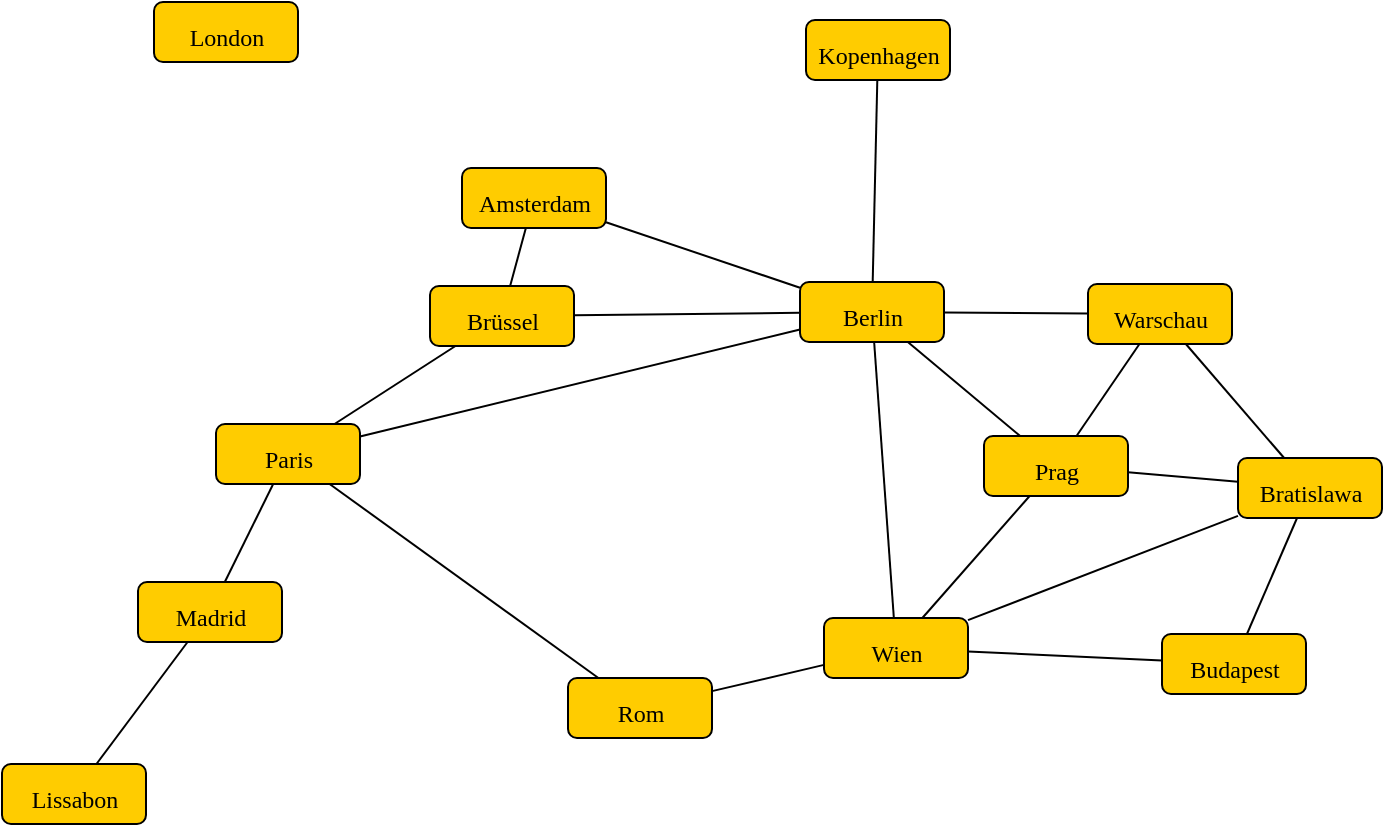 <mxfile version="16.2.7" type="github" pages="3">
  <diagram id="b7l3399LrovQUoI8YyHk" name="Europa">
    <mxGraphModel dx="946" dy="620" grid="0" gridSize="10" guides="1" tooltips="1" connect="1" arrows="1" fold="1" page="1" pageScale="1" pageWidth="1169" pageHeight="827" math="0" shadow="0">
      <root>
        <mxCell id="0" />
        <mxCell id="1" parent="0" />
        <mxCell id="Z9ixUB7JmdVqJL2UCnjJ-1" style="graphMlID=n0;shape=rect;rounded=1;arcsize=30;fillColor=#ffcc00;strokeColor=#000000;strokeWidth=1.0" vertex="1" parent="1">
          <mxGeometry x="115" y="482" width="72" height="30" as="geometry" />
        </mxCell>
        <mxCell id="Z9ixUB7JmdVqJL2UCnjJ-2" value="Lissabon" style="text;html=1;spacing=0;align=center;fontFamily=dialog;fontSize=12;fontStyle=0;fontColor=#000000" vertex="1" parent="Z9ixUB7JmdVqJL2UCnjJ-1">
          <mxGeometry x="9.982" y="5.649" width="52.035" height="18.701" as="geometry" />
        </mxCell>
        <mxCell id="Z9ixUB7JmdVqJL2UCnjJ-3" style="graphMlID=n1;shape=rect;rounded=1;arcsize=30;fillColor=#ffcc00;strokeColor=#000000;strokeWidth=1.0" vertex="1" parent="1">
          <mxGeometry x="183" y="391" width="72" height="30" as="geometry" />
        </mxCell>
        <mxCell id="Z9ixUB7JmdVqJL2UCnjJ-4" value="Madrid" style="text;html=1;spacing=0;align=center;fontFamily=dialog;fontSize=12;fontStyle=0;fontColor=#000000" vertex="1" parent="Z9ixUB7JmdVqJL2UCnjJ-3">
          <mxGeometry x="15.66" y="5.649" width="40.68" height="18.701" as="geometry" />
        </mxCell>
        <mxCell id="Z9ixUB7JmdVqJL2UCnjJ-5" style="graphMlID=n2;shape=rect;rounded=1;arcsize=30;fillColor=#ffcc00;strokeColor=#000000;strokeWidth=1.0" vertex="1" parent="1">
          <mxGeometry x="222" y="312" width="72" height="30" as="geometry" />
        </mxCell>
        <mxCell id="Z9ixUB7JmdVqJL2UCnjJ-6" value="Paris" style="text;html=1;spacing=0;align=center;fontFamily=dialog;fontSize=12;fontStyle=0;fontColor=#000000" vertex="1" parent="Z9ixUB7JmdVqJL2UCnjJ-5">
          <mxGeometry x="20.33" y="5.649" width="31.34" height="18.701" as="geometry" />
        </mxCell>
        <mxCell id="Z9ixUB7JmdVqJL2UCnjJ-7" style="graphMlID=n3;shape=rect;rounded=1;arcsize=30;fillColor=#ffcc00;strokeColor=#000000;strokeWidth=1.0" vertex="1" parent="1">
          <mxGeometry x="191" y="101" width="72" height="30" as="geometry" />
        </mxCell>
        <mxCell id="Z9ixUB7JmdVqJL2UCnjJ-8" value="London" style="text;html=1;spacing=0;align=center;fontFamily=dialog;fontSize=12;fontStyle=0;fontColor=#000000" vertex="1" parent="Z9ixUB7JmdVqJL2UCnjJ-7">
          <mxGeometry x="13.979" y="5.649" width="44.043" height="18.701" as="geometry" />
        </mxCell>
        <mxCell id="Z9ixUB7JmdVqJL2UCnjJ-9" style="graphMlID=n4;shape=rect;rounded=1;arcsize=30;fillColor=#ffcc00;strokeColor=#000000;strokeWidth=1.0" vertex="1" parent="1">
          <mxGeometry x="329" y="243" width="72" height="30" as="geometry" />
        </mxCell>
        <mxCell id="Z9ixUB7JmdVqJL2UCnjJ-10" value="Brüssel" style="text;html=1;spacing=0;align=center;fontFamily=dialog;fontSize=12;fontStyle=0;fontColor=#000000" vertex="1" parent="Z9ixUB7JmdVqJL2UCnjJ-9">
          <mxGeometry x="13.993" y="5.649" width="44.014" height="18.701" as="geometry" />
        </mxCell>
        <mxCell id="Z9ixUB7JmdVqJL2UCnjJ-11" style="graphMlID=n5;shape=rect;rounded=1;arcsize=30;fillColor=#ffcc00;strokeColor=#000000;strokeWidth=1.0" vertex="1" parent="1">
          <mxGeometry x="345" y="184" width="72" height="30" as="geometry" />
        </mxCell>
        <mxCell id="Z9ixUB7JmdVqJL2UCnjJ-12" value="Amsterdam" style="text;html=1;spacing=0;align=center;fontFamily=dialog;fontSize=12;fontStyle=0;fontColor=#000000" vertex="1" parent="Z9ixUB7JmdVqJL2UCnjJ-11">
          <mxGeometry x="3.326" y="5.649" width="65.348" height="18.701" as="geometry" />
        </mxCell>
        <mxCell id="Z9ixUB7JmdVqJL2UCnjJ-13" style="graphMlID=n6;shape=rect;rounded=1;arcsize=30;fillColor=#ffcc00;strokeColor=#000000;strokeWidth=1.0" vertex="1" parent="1">
          <mxGeometry x="514" y="241" width="72" height="30" as="geometry" />
        </mxCell>
        <mxCell id="Z9ixUB7JmdVqJL2UCnjJ-14" value="Berlin" style="text;html=1;spacing=0;align=center;fontFamily=dialog;fontSize=12;fontStyle=0;fontColor=#000000" vertex="1" parent="Z9ixUB7JmdVqJL2UCnjJ-13">
          <mxGeometry x="18.66" y="5.649" width="34.68" height="18.701" as="geometry" />
        </mxCell>
        <mxCell id="Z9ixUB7JmdVqJL2UCnjJ-15" style="graphMlID=n7;shape=rect;rounded=1;arcsize=30;fillColor=#ffcc00;strokeColor=#000000;strokeWidth=1.0" vertex="1" parent="1">
          <mxGeometry x="517" y="110" width="72" height="30" as="geometry" />
        </mxCell>
        <mxCell id="Z9ixUB7JmdVqJL2UCnjJ-16" value="Kopenhagen" style="text;html=1;spacing=0;align=center;fontFamily=dialog;fontSize=12;fontStyle=0;fontColor=#000000" vertex="1" parent="Z9ixUB7JmdVqJL2UCnjJ-15">
          <mxGeometry x="-0.034" y="5.649" width="72.068" height="18.701" as="geometry" />
        </mxCell>
        <mxCell id="Z9ixUB7JmdVqJL2UCnjJ-17" style="graphMlID=n8;shape=rect;rounded=1;arcsize=30;fillColor=#ffcc00;strokeColor=#000000;strokeWidth=1.0" vertex="1" parent="1">
          <mxGeometry x="658" y="242" width="72" height="30" as="geometry" />
        </mxCell>
        <mxCell id="Z9ixUB7JmdVqJL2UCnjJ-18" value="Warschau" style="text;html=1;spacing=0;align=center;fontFamily=dialog;fontSize=12;fontStyle=0;fontColor=#000000" vertex="1" parent="Z9ixUB7JmdVqJL2UCnjJ-17">
          <mxGeometry x="6.991" y="5.649" width="58.018" height="18.701" as="geometry" />
        </mxCell>
        <mxCell id="Z9ixUB7JmdVqJL2UCnjJ-19" style="graphMlID=n9;shape=rect;rounded=1;arcsize=30;fillColor=#ffcc00;strokeColor=#000000;strokeWidth=1.0" vertex="1" parent="1">
          <mxGeometry x="606" y="318" width="72" height="30" as="geometry" />
        </mxCell>
        <mxCell id="Z9ixUB7JmdVqJL2UCnjJ-20" value="Prag" style="text;html=1;spacing=0;align=center;fontFamily=dialog;fontSize=12;fontStyle=0;fontColor=#000000" vertex="1" parent="Z9ixUB7JmdVqJL2UCnjJ-19">
          <mxGeometry x="21.326" y="5.649" width="29.348" height="18.701" as="geometry" />
        </mxCell>
        <mxCell id="Z9ixUB7JmdVqJL2UCnjJ-21" style="graphMlID=n10;shape=rect;rounded=1;arcsize=30;fillColor=#ffcc00;strokeColor=#000000;strokeWidth=1.0" vertex="1" parent="1">
          <mxGeometry x="733" y="329" width="72" height="30" as="geometry" />
        </mxCell>
        <mxCell id="Z9ixUB7JmdVqJL2UCnjJ-22" value="Bratislawa" style="text;html=1;spacing=0;align=center;fontFamily=dialog;fontSize=12;fontStyle=0;fontColor=#000000" vertex="1" parent="Z9ixUB7JmdVqJL2UCnjJ-21">
          <mxGeometry x="6.323" y="5.649" width="59.354" height="18.701" as="geometry" />
        </mxCell>
        <mxCell id="Z9ixUB7JmdVqJL2UCnjJ-23" style="graphMlID=n11;shape=rect;rounded=1;arcsize=30;fillColor=#ffcc00;strokeColor=#000000;strokeWidth=1.0" vertex="1" parent="1">
          <mxGeometry x="526" y="409" width="72" height="30" as="geometry" />
        </mxCell>
        <mxCell id="Z9ixUB7JmdVqJL2UCnjJ-24" value="Wien" style="text;html=1;spacing=0;align=center;fontFamily=dialog;fontSize=12;fontStyle=0;fontColor=#000000" vertex="1" parent="Z9ixUB7JmdVqJL2UCnjJ-23">
          <mxGeometry x="20.33" y="5.649" width="31.34" height="18.701" as="geometry" />
        </mxCell>
        <mxCell id="Z9ixUB7JmdVqJL2UCnjJ-25" style="graphMlID=n12;shape=rect;rounded=1;arcsize=30;fillColor=#ffcc00;strokeColor=#000000;strokeWidth=1.0" vertex="1" parent="1">
          <mxGeometry x="398" y="439" width="72" height="30" as="geometry" />
        </mxCell>
        <mxCell id="Z9ixUB7JmdVqJL2UCnjJ-26" value="Rom" style="text;html=1;spacing=0;align=center;fontFamily=dialog;fontSize=12;fontStyle=0;fontColor=#000000" vertex="1" parent="Z9ixUB7JmdVqJL2UCnjJ-25">
          <mxGeometry x="21.332" y="5.649" width="29.336" height="18.701" as="geometry" />
        </mxCell>
        <mxCell id="Z9ixUB7JmdVqJL2UCnjJ-27" style="graphMlID=n13;shape=rect;rounded=1;arcsize=30;fillColor=#ffcc00;strokeColor=#000000;strokeWidth=1.0" vertex="1" parent="1">
          <mxGeometry x="695" y="417" width="72" height="30" as="geometry" />
        </mxCell>
        <mxCell id="Z9ixUB7JmdVqJL2UCnjJ-28" value="Budapest" style="text;html=1;spacing=0;align=center;fontFamily=dialog;fontSize=12;fontStyle=0;fontColor=#000000" vertex="1" parent="Z9ixUB7JmdVqJL2UCnjJ-27">
          <mxGeometry x="8.646" y="5.649" width="54.707" height="18.701" as="geometry" />
        </mxCell>
        <mxCell id="Z9ixUB7JmdVqJL2UCnjJ-29" value="" style="graphMlID=e0;rounded=0;endArrow=none;strokeColor=#000000;strokeWidth=1.0;startArrow=none;startFill=1;endFill=1" edge="1" parent="1" source="Z9ixUB7JmdVqJL2UCnjJ-1" target="Z9ixUB7JmdVqJL2UCnjJ-3">
          <mxGeometry relative="1" as="geometry" />
        </mxCell>
        <mxCell id="Z9ixUB7JmdVqJL2UCnjJ-30" value="" style="graphMlID=e1;rounded=0;endArrow=none;strokeColor=#000000;strokeWidth=1.0;startArrow=none;startFill=1;endFill=1" edge="1" parent="1" source="Z9ixUB7JmdVqJL2UCnjJ-3" target="Z9ixUB7JmdVqJL2UCnjJ-5">
          <mxGeometry relative="1" as="geometry" />
        </mxCell>
        <mxCell id="Z9ixUB7JmdVqJL2UCnjJ-31" value="" style="graphMlID=e2;rounded=0;endArrow=none;strokeColor=#000000;strokeWidth=1.0;startArrow=none;startFill=1;endFill=1" edge="1" parent="1" source="Z9ixUB7JmdVqJL2UCnjJ-5" target="Z9ixUB7JmdVqJL2UCnjJ-9">
          <mxGeometry relative="1" as="geometry" />
        </mxCell>
        <mxCell id="Z9ixUB7JmdVqJL2UCnjJ-32" value="" style="graphMlID=e3;rounded=0;endArrow=none;strokeColor=#000000;strokeWidth=1.0;startArrow=none;startFill=1;endFill=1" edge="1" parent="1" source="Z9ixUB7JmdVqJL2UCnjJ-9" target="Z9ixUB7JmdVqJL2UCnjJ-11">
          <mxGeometry relative="1" as="geometry" />
        </mxCell>
        <mxCell id="Z9ixUB7JmdVqJL2UCnjJ-33" value="" style="graphMlID=e4;rounded=0;endArrow=none;strokeColor=#000000;strokeWidth=1.0;startArrow=none;startFill=1;endFill=1" edge="1" parent="1" source="Z9ixUB7JmdVqJL2UCnjJ-11" target="Z9ixUB7JmdVqJL2UCnjJ-13">
          <mxGeometry relative="1" as="geometry" />
        </mxCell>
        <mxCell id="Z9ixUB7JmdVqJL2UCnjJ-34" value="" style="graphMlID=e5;rounded=0;endArrow=none;strokeColor=#000000;strokeWidth=1.0;startArrow=none;startFill=1;endFill=1" edge="1" parent="1" source="Z9ixUB7JmdVqJL2UCnjJ-5" target="Z9ixUB7JmdVqJL2UCnjJ-13">
          <mxGeometry relative="1" as="geometry" />
        </mxCell>
        <mxCell id="Z9ixUB7JmdVqJL2UCnjJ-35" value="" style="graphMlID=e6;rounded=0;endArrow=none;strokeColor=#000000;strokeWidth=1.0;startArrow=none;startFill=1;endFill=1" edge="1" parent="1" source="Z9ixUB7JmdVqJL2UCnjJ-9" target="Z9ixUB7JmdVqJL2UCnjJ-13">
          <mxGeometry relative="1" as="geometry" />
        </mxCell>
        <mxCell id="Z9ixUB7JmdVqJL2UCnjJ-36" value="" style="graphMlID=e7;rounded=0;endArrow=none;strokeColor=#000000;strokeWidth=1.0;startArrow=none;startFill=1;endFill=1" edge="1" parent="1" source="Z9ixUB7JmdVqJL2UCnjJ-13" target="Z9ixUB7JmdVqJL2UCnjJ-15">
          <mxGeometry relative="1" as="geometry" />
        </mxCell>
        <mxCell id="Z9ixUB7JmdVqJL2UCnjJ-37" value="" style="graphMlID=e8;rounded=0;endArrow=none;strokeColor=#000000;strokeWidth=1.0;startArrow=none;startFill=1;endFill=1" edge="1" parent="1" source="Z9ixUB7JmdVqJL2UCnjJ-13" target="Z9ixUB7JmdVqJL2UCnjJ-17">
          <mxGeometry relative="1" as="geometry" />
        </mxCell>
        <mxCell id="Z9ixUB7JmdVqJL2UCnjJ-38" value="" style="graphMlID=e9;rounded=0;endArrow=none;strokeColor=#000000;strokeWidth=1.0;startArrow=none;startFill=1;endFill=1" edge="1" parent="1" source="Z9ixUB7JmdVqJL2UCnjJ-19" target="Z9ixUB7JmdVqJL2UCnjJ-21">
          <mxGeometry relative="1" as="geometry" />
        </mxCell>
        <mxCell id="Z9ixUB7JmdVqJL2UCnjJ-39" value="" style="graphMlID=e10;rounded=0;endArrow=none;strokeColor=#000000;strokeWidth=1.0;startArrow=none;startFill=1;endFill=1" edge="1" parent="1" source="Z9ixUB7JmdVqJL2UCnjJ-17" target="Z9ixUB7JmdVqJL2UCnjJ-21">
          <mxGeometry relative="1" as="geometry" />
        </mxCell>
        <mxCell id="Z9ixUB7JmdVqJL2UCnjJ-40" value="" style="graphMlID=e11;rounded=0;endArrow=none;strokeColor=#000000;strokeWidth=1.0;startArrow=none;startFill=1;endFill=1" edge="1" parent="1" source="Z9ixUB7JmdVqJL2UCnjJ-19" target="Z9ixUB7JmdVqJL2UCnjJ-17">
          <mxGeometry relative="1" as="geometry" />
        </mxCell>
        <mxCell id="Z9ixUB7JmdVqJL2UCnjJ-41" value="" style="graphMlID=e12;rounded=0;endArrow=none;strokeColor=#000000;strokeWidth=1.0;startArrow=none;startFill=1;endFill=1" edge="1" parent="1" source="Z9ixUB7JmdVqJL2UCnjJ-19" target="Z9ixUB7JmdVqJL2UCnjJ-13">
          <mxGeometry relative="1" as="geometry" />
        </mxCell>
        <mxCell id="Z9ixUB7JmdVqJL2UCnjJ-42" value="" style="graphMlID=e13;rounded=0;endArrow=none;strokeColor=#000000;strokeWidth=1.0;startArrow=none;startFill=1;endFill=1" edge="1" parent="1" source="Z9ixUB7JmdVqJL2UCnjJ-23" target="Z9ixUB7JmdVqJL2UCnjJ-19">
          <mxGeometry relative="1" as="geometry" />
        </mxCell>
        <mxCell id="Z9ixUB7JmdVqJL2UCnjJ-43" value="" style="graphMlID=e14;rounded=0;endArrow=none;strokeColor=#000000;strokeWidth=1.0;startArrow=none;startFill=1;endFill=1" edge="1" parent="1" source="Z9ixUB7JmdVqJL2UCnjJ-23" target="Z9ixUB7JmdVqJL2UCnjJ-13">
          <mxGeometry relative="1" as="geometry" />
        </mxCell>
        <mxCell id="Z9ixUB7JmdVqJL2UCnjJ-44" value="" style="graphMlID=e15;rounded=0;endArrow=none;strokeColor=#000000;strokeWidth=1.0;startArrow=none;startFill=1;endFill=1" edge="1" parent="1" source="Z9ixUB7JmdVqJL2UCnjJ-23" target="Z9ixUB7JmdVqJL2UCnjJ-21">
          <mxGeometry relative="1" as="geometry" />
        </mxCell>
        <mxCell id="Z9ixUB7JmdVqJL2UCnjJ-45" value="" style="graphMlID=e16;rounded=0;endArrow=none;strokeColor=#000000;strokeWidth=1.0;startArrow=none;startFill=1;endFill=1" edge="1" parent="1" source="Z9ixUB7JmdVqJL2UCnjJ-25" target="Z9ixUB7JmdVqJL2UCnjJ-23">
          <mxGeometry relative="1" as="geometry" />
        </mxCell>
        <mxCell id="Z9ixUB7JmdVqJL2UCnjJ-46" value="" style="graphMlID=e17;rounded=0;endArrow=none;strokeColor=#000000;strokeWidth=1.0;startArrow=none;startFill=1;endFill=1" edge="1" parent="1" source="Z9ixUB7JmdVqJL2UCnjJ-25" target="Z9ixUB7JmdVqJL2UCnjJ-5">
          <mxGeometry relative="1" as="geometry" />
        </mxCell>
        <mxCell id="Z9ixUB7JmdVqJL2UCnjJ-47" value="" style="graphMlID=e18;rounded=0;endArrow=none;strokeColor=#000000;strokeWidth=1.0;startArrow=none;startFill=1;endFill=1" edge="1" parent="1" source="Z9ixUB7JmdVqJL2UCnjJ-27" target="Z9ixUB7JmdVqJL2UCnjJ-21">
          <mxGeometry relative="1" as="geometry" />
        </mxCell>
        <mxCell id="Z9ixUB7JmdVqJL2UCnjJ-48" value="" style="graphMlID=e19;rounded=0;endArrow=none;strokeColor=#000000;strokeWidth=1.0;startArrow=none;startFill=1;endFill=1" edge="1" parent="1" source="Z9ixUB7JmdVqJL2UCnjJ-27" target="Z9ixUB7JmdVqJL2UCnjJ-23">
          <mxGeometry relative="1" as="geometry" />
        </mxCell>
      </root>
    </mxGraphModel>
  </diagram>
  <diagram id="PVu2-KX2UTwG_iWD2k1V" name="Graphentypen">
    <mxGraphModel dx="652" dy="428" grid="0" gridSize="10" guides="1" tooltips="1" connect="1" arrows="1" fold="1" page="1" pageScale="1" pageWidth="1169" pageHeight="827" math="0" shadow="0">
      <root>
        <mxCell id="pmR28CLBr2qjQM95Hy9x-0" />
        <mxCell id="pmR28CLBr2qjQM95Hy9x-1" parent="pmR28CLBr2qjQM95Hy9x-0" />
        <mxCell id="pmR28CLBr2qjQM95Hy9x-2" style="graphMlID=n0;shape=rect;rounded=1;arcsize=30;fillColor=#ffcc00;strokeColor=#000000;strokeWidth=1.0" vertex="1" parent="pmR28CLBr2qjQM95Hy9x-1">
          <mxGeometry x="481" y="407" width="30" height="30" as="geometry" />
        </mxCell>
        <mxCell id="pmR28CLBr2qjQM95Hy9x-3" value="A" style="text;html=1;spacing=0;align=center;fontFamily=dialog;fontSize=12;fontStyle=0;fontColor=#000000" vertex="1" parent="pmR28CLBr2qjQM95Hy9x-2">
          <mxGeometry x="8.998" y="5.649" width="12.004" height="18.701" as="geometry" />
        </mxCell>
        <mxCell id="pmR28CLBr2qjQM95Hy9x-4" style="graphMlID=n1;shape=rect;rounded=1;arcsize=30;fillColor=#ffcc00;strokeColor=#000000;strokeWidth=1.0" vertex="1" parent="pmR28CLBr2qjQM95Hy9x-1">
          <mxGeometry x="419" y="468" width="30" height="30" as="geometry" />
        </mxCell>
        <mxCell id="pmR28CLBr2qjQM95Hy9x-5" value="B" style="text;html=1;spacing=0;align=center;fontFamily=dialog;fontSize=12;fontStyle=0;fontColor=#000000" vertex="1" parent="pmR28CLBr2qjQM95Hy9x-4">
          <mxGeometry x="8.998" y="5.649" width="12.004" height="18.701" as="geometry" />
        </mxCell>
        <mxCell id="pmR28CLBr2qjQM95Hy9x-6" style="graphMlID=n2;shape=rect;rounded=1;arcsize=30;fillColor=#ffcc00;strokeColor=#000000;strokeWidth=1.0" vertex="1" parent="pmR28CLBr2qjQM95Hy9x-1">
          <mxGeometry x="481" y="536" width="30" height="30" as="geometry" />
        </mxCell>
        <mxCell id="pmR28CLBr2qjQM95Hy9x-7" value="C" style="text;html=1;spacing=0;align=center;fontFamily=dialog;fontSize=12;fontStyle=0;fontColor=#000000" vertex="1" parent="pmR28CLBr2qjQM95Hy9x-6">
          <mxGeometry x="8.667" y="5.649" width="12.666" height="18.701" as="geometry" />
        </mxCell>
        <mxCell id="pmR28CLBr2qjQM95Hy9x-8" style="graphMlID=n3;shape=rect;rounded=1;arcsize=30;fillColor=#ffcc00;strokeColor=#000000;strokeWidth=1.0" vertex="1" parent="pmR28CLBr2qjQM95Hy9x-1">
          <mxGeometry x="544" y="468" width="30" height="30" as="geometry" />
        </mxCell>
        <mxCell id="pmR28CLBr2qjQM95Hy9x-9" value="E" style="text;html=1;spacing=0;align=center;fontFamily=dialog;fontSize=12;fontStyle=0;fontColor=#000000" vertex="1" parent="pmR28CLBr2qjQM95Hy9x-8">
          <mxGeometry x="8.998" y="5.649" width="12.004" height="18.701" as="geometry" />
        </mxCell>
        <mxCell id="pmR28CLBr2qjQM95Hy9x-10" style="graphMlID=n4;shape=rect;rounded=1;arcsize=30;fillColor=#ffcc00;strokeColor=#000000;strokeWidth=1.0" vertex="1" parent="pmR28CLBr2qjQM95Hy9x-1">
          <mxGeometry x="612" y="420" width="30" height="30" as="geometry" />
        </mxCell>
        <mxCell id="pmR28CLBr2qjQM95Hy9x-11" value="F" style="text;html=1;spacing=0;align=center;fontFamily=dialog;fontSize=12;fontStyle=0;fontColor=#000000" vertex="1" parent="pmR28CLBr2qjQM95Hy9x-10">
          <mxGeometry x="9.335" y="5.649" width="11.33" height="18.701" as="geometry" />
        </mxCell>
        <mxCell id="pmR28CLBr2qjQM95Hy9x-12" style="graphMlID=n5;shape=rect;rounded=1;arcsize=30;fillColor=#ffcc00;strokeColor=#000000;strokeWidth=1.0" vertex="1" parent="pmR28CLBr2qjQM95Hy9x-1">
          <mxGeometry x="556" y="535" width="30" height="30" as="geometry" />
        </mxCell>
        <mxCell id="pmR28CLBr2qjQM95Hy9x-13" value="D" style="text;html=1;spacing=0;align=center;fontFamily=dialog;fontSize=12;fontStyle=0;fontColor=#000000" vertex="1" parent="pmR28CLBr2qjQM95Hy9x-12">
          <mxGeometry x="8.667" y="5.649" width="12.666" height="18.701" as="geometry" />
        </mxCell>
        <mxCell id="pmR28CLBr2qjQM95Hy9x-14" style="graphMlID=n6;shape=rect;rounded=1;arcsize=30;fillColor=#ffcc00;strokeColor=#000000;strokeWidth=1.0" vertex="1" parent="pmR28CLBr2qjQM95Hy9x-1">
          <mxGeometry x="855" y="415" width="30" height="30" as="geometry" />
        </mxCell>
        <mxCell id="pmR28CLBr2qjQM95Hy9x-15" value="k1" style="text;html=1;spacing=0;align=center;fontFamily=dialog;fontSize=12;fontStyle=0;fontColor=#000000" vertex="1" parent="pmR28CLBr2qjQM95Hy9x-14">
          <mxGeometry x="6.663" y="5.649" width="16.674" height="18.701" as="geometry" />
        </mxCell>
        <mxCell id="pmR28CLBr2qjQM95Hy9x-16" style="graphMlID=n7;shape=rect;rounded=1;arcsize=30;fillColor=#ffcc00;strokeColor=#000000;strokeWidth=1.0" vertex="1" parent="pmR28CLBr2qjQM95Hy9x-1">
          <mxGeometry x="984" y="415" width="30" height="30" as="geometry" />
        </mxCell>
        <mxCell id="pmR28CLBr2qjQM95Hy9x-17" value="k2" style="text;html=1;spacing=0;align=center;fontFamily=dialog;fontSize=12;fontStyle=0;fontColor=#000000" vertex="1" parent="pmR28CLBr2qjQM95Hy9x-16">
          <mxGeometry x="6.663" y="5.649" width="16.674" height="18.701" as="geometry" />
        </mxCell>
        <mxCell id="pmR28CLBr2qjQM95Hy9x-18" style="graphMlID=n8;shape=rect;rounded=1;arcsize=30;fillColor=#ffcc00;strokeColor=#000000;strokeWidth=1.0" vertex="1" parent="pmR28CLBr2qjQM95Hy9x-1">
          <mxGeometry x="913" y="508" width="30" height="30" as="geometry" />
        </mxCell>
        <mxCell id="pmR28CLBr2qjQM95Hy9x-19" value="k4" style="text;html=1;spacing=0;align=center;fontFamily=dialog;fontSize=12;fontStyle=0;fontColor=#000000" vertex="1" parent="pmR28CLBr2qjQM95Hy9x-18">
          <mxGeometry x="6.663" y="5.649" width="16.674" height="18.701" as="geometry" />
        </mxCell>
        <mxCell id="pmR28CLBr2qjQM95Hy9x-20" style="graphMlID=n9;shape=rect;rounded=1;arcsize=30;fillColor=#ffcc00;strokeColor=#000000;strokeWidth=1.0" vertex="1" parent="pmR28CLBr2qjQM95Hy9x-1">
          <mxGeometry x="817" y="504" width="30" height="30" as="geometry" />
        </mxCell>
        <mxCell id="pmR28CLBr2qjQM95Hy9x-21" value="k3" style="text;html=1;spacing=0;align=center;fontFamily=dialog;fontSize=12;fontStyle=0;fontColor=#000000" vertex="1" parent="pmR28CLBr2qjQM95Hy9x-20">
          <mxGeometry x="6.663" y="5.649" width="16.674" height="18.701" as="geometry" />
        </mxCell>
        <mxCell id="pmR28CLBr2qjQM95Hy9x-22" style="graphMlID=n10;shape=rect;rounded=1;arcsize=30;fillColor=#ffcc00;strokeColor=#000000;strokeWidth=1.0" vertex="1" parent="pmR28CLBr2qjQM95Hy9x-1">
          <mxGeometry x="1040" y="573" width="30" height="30" as="geometry" />
        </mxCell>
        <mxCell id="pmR28CLBr2qjQM95Hy9x-23" value="k5" style="text;html=1;spacing=0;align=center;fontFamily=dialog;fontSize=12;fontStyle=0;fontColor=#000000" vertex="1" parent="pmR28CLBr2qjQM95Hy9x-22">
          <mxGeometry x="6.663" y="5.649" width="16.674" height="18.701" as="geometry" />
        </mxCell>
        <mxCell id="pmR28CLBr2qjQM95Hy9x-24" style="graphMlID=n11;shape=rect;rounded=1;arcsize=30;fillColor=#ffcc00;strokeColor=#000000;strokeWidth=1.0" vertex="1" parent="pmR28CLBr2qjQM95Hy9x-1">
          <mxGeometry x="873" y="590" width="30" height="30" as="geometry" />
        </mxCell>
        <mxCell id="pmR28CLBr2qjQM95Hy9x-25" value="k6" style="text;html=1;spacing=0;align=center;fontFamily=dialog;fontSize=12;fontStyle=0;fontColor=#000000" vertex="1" parent="pmR28CLBr2qjQM95Hy9x-24">
          <mxGeometry x="6.663" y="5.649" width="16.674" height="18.701" as="geometry" />
        </mxCell>
        <mxCell id="pmR28CLBr2qjQM95Hy9x-26" style="graphMlID=n12;shape=rect;rounded=1;arcsize=30;fillColor=#ffcc00;strokeColor=#000000;strokeWidth=1.0" vertex="1" parent="pmR28CLBr2qjQM95Hy9x-1">
          <mxGeometry x="1214" y="286" width="30" height="30" as="geometry" />
        </mxCell>
        <mxCell id="pmR28CLBr2qjQM95Hy9x-27" value="A" style="text;html=1;spacing=0;align=center;fontFamily=dialog;fontSize=12;fontStyle=0;fontColor=#000000" vertex="1" parent="pmR28CLBr2qjQM95Hy9x-26">
          <mxGeometry x="8.998" y="5.649" width="12.004" height="18.701" as="geometry" />
        </mxCell>
        <mxCell id="pmR28CLBr2qjQM95Hy9x-28" style="graphMlID=n13;shape=rect;rounded=1;arcsize=30;fillColor=#ffcc00;strokeColor=#000000;strokeWidth=1.0" vertex="1" parent="pmR28CLBr2qjQM95Hy9x-1">
          <mxGeometry x="1152" y="347" width="30" height="30" as="geometry" />
        </mxCell>
        <mxCell id="pmR28CLBr2qjQM95Hy9x-29" value="B" style="text;html=1;spacing=0;align=center;fontFamily=dialog;fontSize=12;fontStyle=0;fontColor=#000000" vertex="1" parent="pmR28CLBr2qjQM95Hy9x-28">
          <mxGeometry x="8.998" y="5.649" width="12.004" height="18.701" as="geometry" />
        </mxCell>
        <mxCell id="pmR28CLBr2qjQM95Hy9x-30" style="graphMlID=n14;shape=rect;rounded=1;arcsize=30;fillColor=#ffcc00;strokeColor=#000000;strokeWidth=1.0" vertex="1" parent="pmR28CLBr2qjQM95Hy9x-1">
          <mxGeometry x="1214" y="415" width="30" height="30" as="geometry" />
        </mxCell>
        <mxCell id="pmR28CLBr2qjQM95Hy9x-31" value="C" style="text;html=1;spacing=0;align=center;fontFamily=dialog;fontSize=12;fontStyle=0;fontColor=#000000" vertex="1" parent="pmR28CLBr2qjQM95Hy9x-30">
          <mxGeometry x="8.667" y="5.649" width="12.666" height="18.701" as="geometry" />
        </mxCell>
        <mxCell id="pmR28CLBr2qjQM95Hy9x-32" style="graphMlID=n15;shape=rect;rounded=1;arcsize=30;fillColor=#ffcc00;strokeColor=#000000;strokeWidth=1.0" vertex="1" parent="pmR28CLBr2qjQM95Hy9x-1">
          <mxGeometry x="1277" y="347" width="30" height="30" as="geometry" />
        </mxCell>
        <mxCell id="pmR28CLBr2qjQM95Hy9x-33" value="E" style="text;html=1;spacing=0;align=center;fontFamily=dialog;fontSize=12;fontStyle=0;fontColor=#000000" vertex="1" parent="pmR28CLBr2qjQM95Hy9x-32">
          <mxGeometry x="8.998" y="5.649" width="12.004" height="18.701" as="geometry" />
        </mxCell>
        <mxCell id="pmR28CLBr2qjQM95Hy9x-34" style="graphMlID=n16;shape=rect;rounded=1;arcsize=30;fillColor=#ffcc00;strokeColor=#000000;strokeWidth=1.0" vertex="1" parent="pmR28CLBr2qjQM95Hy9x-1">
          <mxGeometry x="1345" y="299" width="30" height="30" as="geometry" />
        </mxCell>
        <mxCell id="pmR28CLBr2qjQM95Hy9x-35" value="F" style="text;html=1;spacing=0;align=center;fontFamily=dialog;fontSize=12;fontStyle=0;fontColor=#000000" vertex="1" parent="pmR28CLBr2qjQM95Hy9x-34">
          <mxGeometry x="9.335" y="5.649" width="11.33" height="18.701" as="geometry" />
        </mxCell>
        <mxCell id="pmR28CLBr2qjQM95Hy9x-36" style="graphMlID=n17;shape=rect;rounded=1;arcsize=30;fillColor=#ffcc00;strokeColor=#000000;strokeWidth=1.0" vertex="1" parent="pmR28CLBr2qjQM95Hy9x-1">
          <mxGeometry x="1289" y="414" width="30" height="30" as="geometry" />
        </mxCell>
        <mxCell id="pmR28CLBr2qjQM95Hy9x-37" value="D" style="text;html=1;spacing=0;align=center;fontFamily=dialog;fontSize=12;fontStyle=0;fontColor=#000000" vertex="1" parent="pmR28CLBr2qjQM95Hy9x-36">
          <mxGeometry x="8.667" y="5.649" width="12.666" height="18.701" as="geometry" />
        </mxCell>
        <mxCell id="pmR28CLBr2qjQM95Hy9x-38" style="graphMlID=n18;shape=rect;rounded=1;arcsize=30;fillColor=#ffcc00;strokeColor=#000000;strokeWidth=1.0" vertex="1" parent="pmR28CLBr2qjQM95Hy9x-1">
          <mxGeometry x="741" y="133" width="30" height="30" as="geometry" />
        </mxCell>
        <mxCell id="pmR28CLBr2qjQM95Hy9x-39" value="k1" style="text;html=1;spacing=0;align=center;fontFamily=dialog;fontSize=12;fontStyle=0;fontColor=#000000" vertex="1" parent="pmR28CLBr2qjQM95Hy9x-38">
          <mxGeometry x="6.663" y="5.649" width="16.674" height="18.701" as="geometry" />
        </mxCell>
        <mxCell id="pmR28CLBr2qjQM95Hy9x-40" style="graphMlID=n19;shape=rect;rounded=1;arcsize=30;fillColor=#ffcc00;strokeColor=#000000;strokeWidth=1.0" vertex="1" parent="pmR28CLBr2qjQM95Hy9x-1">
          <mxGeometry x="870" y="133" width="30" height="30" as="geometry" />
        </mxCell>
        <mxCell id="pmR28CLBr2qjQM95Hy9x-41" value="k2" style="text;html=1;spacing=0;align=center;fontFamily=dialog;fontSize=12;fontStyle=0;fontColor=#000000" vertex="1" parent="pmR28CLBr2qjQM95Hy9x-40">
          <mxGeometry x="6.663" y="5.649" width="16.674" height="18.701" as="geometry" />
        </mxCell>
        <mxCell id="pmR28CLBr2qjQM95Hy9x-42" style="graphMlID=n20;shape=rect;rounded=1;arcsize=30;fillColor=#ffcc00;strokeColor=#000000;strokeWidth=1.0" vertex="1" parent="pmR28CLBr2qjQM95Hy9x-1">
          <mxGeometry x="799" y="226" width="30" height="30" as="geometry" />
        </mxCell>
        <mxCell id="pmR28CLBr2qjQM95Hy9x-43" value="k4" style="text;html=1;spacing=0;align=center;fontFamily=dialog;fontSize=12;fontStyle=0;fontColor=#000000" vertex="1" parent="pmR28CLBr2qjQM95Hy9x-42">
          <mxGeometry x="6.663" y="5.649" width="16.674" height="18.701" as="geometry" />
        </mxCell>
        <mxCell id="pmR28CLBr2qjQM95Hy9x-44" style="graphMlID=n21;shape=rect;rounded=1;arcsize=30;fillColor=#ffcc00;strokeColor=#000000;strokeWidth=1.0" vertex="1" parent="pmR28CLBr2qjQM95Hy9x-1">
          <mxGeometry x="703" y="222" width="30" height="30" as="geometry" />
        </mxCell>
        <mxCell id="pmR28CLBr2qjQM95Hy9x-45" value="k3" style="text;html=1;spacing=0;align=center;fontFamily=dialog;fontSize=12;fontStyle=0;fontColor=#000000" vertex="1" parent="pmR28CLBr2qjQM95Hy9x-44">
          <mxGeometry x="6.663" y="5.649" width="16.674" height="18.701" as="geometry" />
        </mxCell>
        <mxCell id="pmR28CLBr2qjQM95Hy9x-46" style="graphMlID=n22;shape=rect;rounded=1;arcsize=30;fillColor=#ffcc00;strokeColor=#000000;strokeWidth=1.0" vertex="1" parent="pmR28CLBr2qjQM95Hy9x-1">
          <mxGeometry x="926" y="291" width="30" height="30" as="geometry" />
        </mxCell>
        <mxCell id="pmR28CLBr2qjQM95Hy9x-47" value="k5" style="text;html=1;spacing=0;align=center;fontFamily=dialog;fontSize=12;fontStyle=0;fontColor=#000000" vertex="1" parent="pmR28CLBr2qjQM95Hy9x-46">
          <mxGeometry x="6.663" y="5.649" width="16.674" height="18.701" as="geometry" />
        </mxCell>
        <mxCell id="pmR28CLBr2qjQM95Hy9x-48" style="graphMlID=n23;shape=rect;rounded=1;arcsize=30;fillColor=#ffcc00;strokeColor=#000000;strokeWidth=1.0" vertex="1" parent="pmR28CLBr2qjQM95Hy9x-1">
          <mxGeometry x="759" y="308" width="30" height="30" as="geometry" />
        </mxCell>
        <mxCell id="pmR28CLBr2qjQM95Hy9x-49" value="k6" style="text;html=1;spacing=0;align=center;fontFamily=dialog;fontSize=12;fontStyle=0;fontColor=#000000" vertex="1" parent="pmR28CLBr2qjQM95Hy9x-48">
          <mxGeometry x="6.663" y="5.649" width="16.674" height="18.701" as="geometry" />
        </mxCell>
        <mxCell id="pmR28CLBr2qjQM95Hy9x-50" style="graphMlID=n24;shape=rect;rounded=1;arcsize=30;fillColor=#ffcc00;strokeColor=#000000;strokeWidth=1.0" vertex="1" parent="pmR28CLBr2qjQM95Hy9x-1">
          <mxGeometry x="132.6" y="61.17" width="30" height="30" as="geometry" />
        </mxCell>
        <mxCell id="pmR28CLBr2qjQM95Hy9x-51" value="G" style="text;html=1;spacing=0;align=center;fontFamily=dialog;fontSize=12;fontStyle=0;fontColor=#000000" vertex="1" parent="pmR28CLBr2qjQM95Hy9x-50">
          <mxGeometry x="8.333" y="5.649" width="13.334" height="18.701" as="geometry" />
        </mxCell>
        <mxCell id="pmR28CLBr2qjQM95Hy9x-194" style="edgeStyle=orthogonalEdgeStyle;curved=1;orthogonalLoop=1;jettySize=auto;html=1;exitX=0.25;exitY=0;exitDx=0;exitDy=0;entryX=0.25;entryY=1;entryDx=0;entryDy=0;" edge="1" parent="pmR28CLBr2qjQM95Hy9x-1" source="pmR28CLBr2qjQM95Hy9x-52" target="pmR28CLBr2qjQM95Hy9x-50">
          <mxGeometry relative="1" as="geometry" />
        </mxCell>
        <mxCell id="pmR28CLBr2qjQM95Hy9x-52" style="graphMlID=n25;shape=rect;rounded=1;arcsize=30;fillColor=#ffcc00;strokeColor=#000000;strokeWidth=1.0" vertex="1" parent="pmR28CLBr2qjQM95Hy9x-1">
          <mxGeometry x="139.6" y="225.17" width="30" height="30" as="geometry" />
        </mxCell>
        <mxCell id="pmR28CLBr2qjQM95Hy9x-53" value="R" style="text;html=1;spacing=0;align=center;fontFamily=dialog;fontSize=12;fontStyle=0;fontColor=#000000" vertex="1" parent="pmR28CLBr2qjQM95Hy9x-52">
          <mxGeometry x="8.667" y="5.649" width="12.666" height="18.701" as="geometry" />
        </mxCell>
        <mxCell id="pmR28CLBr2qjQM95Hy9x-54" style="graphMlID=n26;shape=rect;rounded=1;arcsize=30;fillColor=#ffcc00;strokeColor=#000000;strokeWidth=1.0" vertex="1" parent="pmR28CLBr2qjQM95Hy9x-1">
          <mxGeometry x="242.6" y="67.17" width="30" height="30" as="geometry" />
        </mxCell>
        <mxCell id="pmR28CLBr2qjQM95Hy9x-55" value="M" style="text;html=1;spacing=0;align=center;fontFamily=dialog;fontSize=12;fontStyle=0;fontColor=#000000" vertex="1" parent="pmR28CLBr2qjQM95Hy9x-54">
          <mxGeometry x="8.002" y="5.649" width="13.996" height="18.701" as="geometry" />
        </mxCell>
        <mxCell id="pmR28CLBr2qjQM95Hy9x-56" style="graphMlID=n27;shape=rect;rounded=1;arcsize=30;fillColor=#ffcc00;strokeColor=#000000;strokeWidth=1.0" vertex="1" parent="pmR28CLBr2qjQM95Hy9x-1">
          <mxGeometry x="243.6" y="179.17" width="30" height="30" as="geometry" />
        </mxCell>
        <mxCell id="pmR28CLBr2qjQM95Hy9x-57" value="K" style="text;html=1;spacing=0;align=center;fontFamily=dialog;fontSize=12;fontStyle=0;fontColor=#000000" vertex="1" parent="pmR28CLBr2qjQM95Hy9x-56">
          <mxGeometry x="8.998" y="5.649" width="12.004" height="18.701" as="geometry" />
        </mxCell>
        <mxCell id="pmR28CLBr2qjQM95Hy9x-58" style="graphMlID=n28;shape=rect;rounded=1;arcsize=30;fillColor=#ffcc00;strokeColor=#000000;strokeWidth=1.0" vertex="1" parent="pmR28CLBr2qjQM95Hy9x-1">
          <mxGeometry x="353.6" y="234.17" width="30" height="30" as="geometry" />
        </mxCell>
        <mxCell id="pmR28CLBr2qjQM95Hy9x-59" value="S" style="text;html=1;spacing=0;align=center;fontFamily=dialog;fontSize=12;fontStyle=0;fontColor=#000000" vertex="1" parent="pmR28CLBr2qjQM95Hy9x-58">
          <mxGeometry x="8.998" y="5.649" width="12.004" height="18.701" as="geometry" />
        </mxCell>
        <mxCell id="pmR28CLBr2qjQM95Hy9x-60" style="graphMlID=n29;shape=rect;rounded=1;arcsize=30;fillColor=#ffcc00;strokeColor=#000000;strokeWidth=1.0" vertex="1" parent="pmR28CLBr2qjQM95Hy9x-1">
          <mxGeometry x="321.4" y="735.8" width="30" height="30" as="geometry" />
        </mxCell>
        <mxCell id="pmR28CLBr2qjQM95Hy9x-61" value="A" style="text;html=1;spacing=0;align=center;fontFamily=dialog;fontSize=12;fontStyle=0;fontColor=#000000" vertex="1" parent="pmR28CLBr2qjQM95Hy9x-60">
          <mxGeometry x="8.998" y="5.649" width="12.004" height="18.701" as="geometry" />
        </mxCell>
        <mxCell id="pmR28CLBr2qjQM95Hy9x-62" style="graphMlID=n30;shape=rect;rounded=1;arcsize=30;fillColor=#ffcc00;strokeColor=#000000;strokeWidth=1.0" vertex="1" parent="pmR28CLBr2qjQM95Hy9x-1">
          <mxGeometry x="257.8" y="785.6" width="30" height="30" as="geometry" />
        </mxCell>
        <mxCell id="pmR28CLBr2qjQM95Hy9x-63" value="B" style="text;html=1;spacing=0;align=center;fontFamily=dialog;fontSize=12;fontStyle=0;fontColor=#000000" vertex="1" parent="pmR28CLBr2qjQM95Hy9x-62">
          <mxGeometry x="8.998" y="5.649" width="12.004" height="18.701" as="geometry" />
        </mxCell>
        <mxCell id="pmR28CLBr2qjQM95Hy9x-64" style="graphMlID=n31;shape=rect;rounded=1;arcsize=30;fillColor=#ffcc00;strokeColor=#000000;strokeWidth=1.0" vertex="1" parent="pmR28CLBr2qjQM95Hy9x-1">
          <mxGeometry x="279.0" y="859.2" width="30" height="30" as="geometry" />
        </mxCell>
        <mxCell id="pmR28CLBr2qjQM95Hy9x-65" value="C" style="text;html=1;spacing=0;align=center;fontFamily=dialog;fontSize=12;fontStyle=0;fontColor=#000000" vertex="1" parent="pmR28CLBr2qjQM95Hy9x-64">
          <mxGeometry x="8.667" y="5.649" width="12.666" height="18.701" as="geometry" />
        </mxCell>
        <mxCell id="pmR28CLBr2qjQM95Hy9x-66" style="graphMlID=n32;shape=rect;rounded=1;arcsize=30;fillColor=#ffcc00;strokeColor=#000000;strokeWidth=1.0" vertex="1" parent="pmR28CLBr2qjQM95Hy9x-1">
          <mxGeometry x="383.6" y="788.0" width="30" height="30" as="geometry" />
        </mxCell>
        <mxCell id="pmR28CLBr2qjQM95Hy9x-67" value="E" style="text;html=1;spacing=0;align=center;fontFamily=dialog;fontSize=12;fontStyle=0;fontColor=#000000" vertex="1" parent="pmR28CLBr2qjQM95Hy9x-66">
          <mxGeometry x="8.998" y="5.649" width="12.004" height="18.701" as="geometry" />
        </mxCell>
        <mxCell id="pmR28CLBr2qjQM95Hy9x-68" style="graphMlID=n33;shape=rect;rounded=1;arcsize=30;fillColor=#ffcc00;strokeColor=#000000;strokeWidth=1.0" vertex="1" parent="pmR28CLBr2qjQM95Hy9x-1">
          <mxGeometry x="356.4" y="859.8" width="30" height="30" as="geometry" />
        </mxCell>
        <mxCell id="pmR28CLBr2qjQM95Hy9x-69" value="D" style="text;html=1;spacing=0;align=center;fontFamily=dialog;fontSize=12;fontStyle=0;fontColor=#000000" vertex="1" parent="pmR28CLBr2qjQM95Hy9x-68">
          <mxGeometry x="8.667" y="5.649" width="12.666" height="18.701" as="geometry" />
        </mxCell>
        <mxCell id="pmR28CLBr2qjQM95Hy9x-70" style="graphMlID=n34;shape=rect;rounded=1;arcsize=30;fillColor=#ffcc00;strokeColor=#000000;strokeWidth=1.0" vertex="1" parent="pmR28CLBr2qjQM95Hy9x-1">
          <mxGeometry x="565.7" y="741.8" width="30" height="30" as="geometry" />
        </mxCell>
        <mxCell id="pmR28CLBr2qjQM95Hy9x-71" value="A" style="text;html=1;spacing=0;align=center;fontFamily=dialog;fontSize=12;fontStyle=0;fontColor=#000000" vertex="1" parent="pmR28CLBr2qjQM95Hy9x-70">
          <mxGeometry x="8.998" y="5.649" width="12.004" height="18.701" as="geometry" />
        </mxCell>
        <mxCell id="pmR28CLBr2qjQM95Hy9x-72" style="graphMlID=n35;shape=rect;rounded=1;arcsize=30;fillColor=#ffcc00;strokeColor=#000000;strokeWidth=1.0" vertex="1" parent="pmR28CLBr2qjQM95Hy9x-1">
          <mxGeometry x="515.6" y="791.4" width="30" height="30" as="geometry" />
        </mxCell>
        <mxCell id="pmR28CLBr2qjQM95Hy9x-73" value="B" style="text;html=1;spacing=0;align=center;fontFamily=dialog;fontSize=12;fontStyle=0;fontColor=#000000" vertex="1" parent="pmR28CLBr2qjQM95Hy9x-72">
          <mxGeometry x="8.998" y="5.649" width="12.004" height="18.701" as="geometry" />
        </mxCell>
        <mxCell id="pmR28CLBr2qjQM95Hy9x-74" style="graphMlID=n36;shape=rect;rounded=1;arcsize=30;fillColor=#ffcc00;strokeColor=#000000;strokeWidth=1.0" vertex="1" parent="pmR28CLBr2qjQM95Hy9x-1">
          <mxGeometry x="515.6" y="865.8" width="30" height="30" as="geometry" />
        </mxCell>
        <mxCell id="pmR28CLBr2qjQM95Hy9x-75" value="C" style="text;html=1;spacing=0;align=center;fontFamily=dialog;fontSize=12;fontStyle=0;fontColor=#000000" vertex="1" parent="pmR28CLBr2qjQM95Hy9x-74">
          <mxGeometry x="8.667" y="5.649" width="12.666" height="18.701" as="geometry" />
        </mxCell>
        <mxCell id="pmR28CLBr2qjQM95Hy9x-76" style="graphMlID=n37;shape=rect;rounded=1;arcsize=30;fillColor=#ffcc00;strokeColor=#000000;strokeWidth=1.0" vertex="1" parent="pmR28CLBr2qjQM95Hy9x-1">
          <mxGeometry x="615.8" y="791.4" width="30" height="30" as="geometry" />
        </mxCell>
        <mxCell id="pmR28CLBr2qjQM95Hy9x-77" value="E" style="text;html=1;spacing=0;align=center;fontFamily=dialog;fontSize=12;fontStyle=0;fontColor=#000000" vertex="1" parent="pmR28CLBr2qjQM95Hy9x-76">
          <mxGeometry x="8.998" y="5.649" width="12.004" height="18.701" as="geometry" />
        </mxCell>
        <mxCell id="pmR28CLBr2qjQM95Hy9x-78" style="graphMlID=n38;shape=rect;rounded=1;arcsize=30;fillColor=#ffcc00;strokeColor=#000000;strokeWidth=1.0" vertex="1" parent="pmR28CLBr2qjQM95Hy9x-1">
          <mxGeometry x="615.8" y="865.8" width="30" height="30" as="geometry" />
        </mxCell>
        <mxCell id="pmR28CLBr2qjQM95Hy9x-79" value="D" style="text;html=1;spacing=0;align=center;fontFamily=dialog;fontSize=12;fontStyle=0;fontColor=#000000" vertex="1" parent="pmR28CLBr2qjQM95Hy9x-78">
          <mxGeometry x="8.667" y="5.649" width="12.666" height="18.701" as="geometry" />
        </mxCell>
        <mxCell id="pmR28CLBr2qjQM95Hy9x-80" style="graphMlID=n39;shape=rect;rounded=1;arcsize=30;fillColor=#ffcc00;strokeColor=#000000;strokeWidth=1.0" vertex="1" parent="pmR28CLBr2qjQM95Hy9x-1">
          <mxGeometry x="723.6" y="754.8" width="30" height="30" as="geometry" />
        </mxCell>
        <mxCell id="pmR28CLBr2qjQM95Hy9x-81" value="A" style="text;html=1;spacing=0;align=center;fontFamily=dialog;fontSize=12;fontStyle=0;fontColor=#000000" vertex="1" parent="pmR28CLBr2qjQM95Hy9x-80">
          <mxGeometry x="8.998" y="5.649" width="12.004" height="18.701" as="geometry" />
        </mxCell>
        <mxCell id="pmR28CLBr2qjQM95Hy9x-82" style="graphMlID=n40;shape=rect;rounded=1;arcsize=30;fillColor=#ffcc00;strokeColor=#000000;strokeWidth=1.0" vertex="1" parent="pmR28CLBr2qjQM95Hy9x-1">
          <mxGeometry x="773.7" y="807" width="30" height="30" as="geometry" />
        </mxCell>
        <mxCell id="pmR28CLBr2qjQM95Hy9x-83" value="B" style="text;html=1;spacing=0;align=center;fontFamily=dialog;fontSize=12;fontStyle=0;fontColor=#000000" vertex="1" parent="pmR28CLBr2qjQM95Hy9x-82">
          <mxGeometry x="8.998" y="5.649" width="12.004" height="18.701" as="geometry" />
        </mxCell>
        <mxCell id="pmR28CLBr2qjQM95Hy9x-84" style="graphMlID=n41;shape=rect;rounded=1;arcsize=30;fillColor=#ffcc00;strokeColor=#000000;strokeWidth=1.0" vertex="1" parent="pmR28CLBr2qjQM95Hy9x-1">
          <mxGeometry x="723.6" y="859.2" width="30" height="30" as="geometry" />
        </mxCell>
        <mxCell id="pmR28CLBr2qjQM95Hy9x-85" value="C" style="text;html=1;spacing=0;align=center;fontFamily=dialog;fontSize=12;fontStyle=0;fontColor=#000000" vertex="1" parent="pmR28CLBr2qjQM95Hy9x-84">
          <mxGeometry x="8.667" y="5.649" width="12.666" height="18.701" as="geometry" />
        </mxCell>
        <mxCell id="pmR28CLBr2qjQM95Hy9x-86" style="graphMlID=n42;shape=rect;rounded=1;arcsize=30;fillColor=#ffcc00;strokeColor=#000000;strokeWidth=1.0" vertex="1" parent="pmR28CLBr2qjQM95Hy9x-1">
          <mxGeometry x="823.8" y="754.8" width="30" height="30" as="geometry" />
        </mxCell>
        <mxCell id="pmR28CLBr2qjQM95Hy9x-87" value="E" style="text;html=1;spacing=0;align=center;fontFamily=dialog;fontSize=12;fontStyle=0;fontColor=#000000" vertex="1" parent="pmR28CLBr2qjQM95Hy9x-86">
          <mxGeometry x="8.998" y="5.649" width="12.004" height="18.701" as="geometry" />
        </mxCell>
        <mxCell id="pmR28CLBr2qjQM95Hy9x-88" style="graphMlID=n43;shape=rect;rounded=1;arcsize=30;fillColor=#ffcc00;strokeColor=#000000;strokeWidth=1.0" vertex="1" parent="pmR28CLBr2qjQM95Hy9x-1">
          <mxGeometry x="823.8" y="859.2" width="30" height="30" as="geometry" />
        </mxCell>
        <mxCell id="pmR28CLBr2qjQM95Hy9x-89" value="D" style="text;html=1;spacing=0;align=center;fontFamily=dialog;fontSize=12;fontStyle=0;fontColor=#000000" vertex="1" parent="pmR28CLBr2qjQM95Hy9x-88">
          <mxGeometry x="8.667" y="5.649" width="12.666" height="18.701" as="geometry" />
        </mxCell>
        <mxCell id="pmR28CLBr2qjQM95Hy9x-90" value="" style="graphMlID=e0;rounded=0;endArrow=classic;strokeColor=#000000;strokeWidth=1.0;startArrow=none;startFill=1;endFill=1" edge="1" parent="pmR28CLBr2qjQM95Hy9x-1" source="pmR28CLBr2qjQM95Hy9x-2" target="pmR28CLBr2qjQM95Hy9x-2">
          <mxGeometry relative="1" as="geometry">
            <Array as="points">
              <mxPoint x="496" y="382" />
            </Array>
          </mxGeometry>
        </mxCell>
        <mxCell id="pmR28CLBr2qjQM95Hy9x-91" value="" style="graphMlID=e1;rounded=0;endArrow=classic;strokeColor=#000000;strokeWidth=1.0;startArrow=none;startFill=1;endFill=1" edge="1" parent="pmR28CLBr2qjQM95Hy9x-1" source="pmR28CLBr2qjQM95Hy9x-2" target="pmR28CLBr2qjQM95Hy9x-4">
          <mxGeometry relative="1" as="geometry">
            <Array as="points">
              <mxPoint x="474" y="451" />
            </Array>
          </mxGeometry>
        </mxCell>
        <mxCell id="pmR28CLBr2qjQM95Hy9x-92" value="" style="graphMlID=e2;rounded=0;endArrow=classic;strokeColor=#000000;strokeWidth=1.0;startArrow=none;startFill=1;endFill=1" edge="1" parent="pmR28CLBr2qjQM95Hy9x-1" source="pmR28CLBr2qjQM95Hy9x-4" target="pmR28CLBr2qjQM95Hy9x-2">
          <mxGeometry relative="1" as="geometry">
            <Array as="points">
              <mxPoint x="461" y="446" />
            </Array>
          </mxGeometry>
        </mxCell>
        <mxCell id="pmR28CLBr2qjQM95Hy9x-93" value="" style="graphMlID=e3;rounded=0;endArrow=classic;strokeColor=#000000;strokeWidth=1.0;startArrow=none;startFill=1;endFill=1" edge="1" parent="pmR28CLBr2qjQM95Hy9x-1" source="pmR28CLBr2qjQM95Hy9x-2" target="pmR28CLBr2qjQM95Hy9x-6">
          <mxGeometry relative="1" as="geometry" />
        </mxCell>
        <mxCell id="pmR28CLBr2qjQM95Hy9x-94" value="" style="graphMlID=e4;rounded=0;endArrow=classic;strokeColor=#000000;strokeWidth=1.0;startArrow=none;startFill=1;endFill=1" edge="1" parent="pmR28CLBr2qjQM95Hy9x-1" source="pmR28CLBr2qjQM95Hy9x-4" target="pmR28CLBr2qjQM95Hy9x-6">
          <mxGeometry relative="1" as="geometry" />
        </mxCell>
        <mxCell id="pmR28CLBr2qjQM95Hy9x-95" value="" style="graphMlID=e5;rounded=0;endArrow=classic;strokeColor=#000000;strokeWidth=1.0;startArrow=none;startFill=1;endFill=1" edge="1" parent="pmR28CLBr2qjQM95Hy9x-1" source="pmR28CLBr2qjQM95Hy9x-2" target="pmR28CLBr2qjQM95Hy9x-8">
          <mxGeometry relative="1" as="geometry" />
        </mxCell>
        <mxCell id="pmR28CLBr2qjQM95Hy9x-96" value="" style="graphMlID=e6;rounded=0;endArrow=classic;strokeColor=#000000;strokeWidth=1.0;startArrow=none;startFill=1;endFill=1" edge="1" parent="pmR28CLBr2qjQM95Hy9x-1" source="pmR28CLBr2qjQM95Hy9x-8" target="pmR28CLBr2qjQM95Hy9x-6">
          <mxGeometry relative="1" as="geometry" />
        </mxCell>
        <mxCell id="pmR28CLBr2qjQM95Hy9x-97" value="" style="graphMlID=e7;rounded=0;endArrow=classic;strokeColor=#000000;strokeWidth=1.0;startArrow=none;startFill=1;endFill=1" edge="1" parent="pmR28CLBr2qjQM95Hy9x-1" source="pmR28CLBr2qjQM95Hy9x-10" target="pmR28CLBr2qjQM95Hy9x-8">
          <mxGeometry relative="1" as="geometry" />
        </mxCell>
        <mxCell id="pmR28CLBr2qjQM95Hy9x-98" value="" style="graphMlID=e8;rounded=0;endArrow=classic;strokeColor=#000000;strokeWidth=1.0;startArrow=none;startFill=1;endFill=1" edge="1" parent="pmR28CLBr2qjQM95Hy9x-1" source="pmR28CLBr2qjQM95Hy9x-6" target="pmR28CLBr2qjQM95Hy9x-12">
          <mxGeometry relative="1" as="geometry" />
        </mxCell>
        <mxCell id="pmR28CLBr2qjQM95Hy9x-99" value="" style="graphMlID=e9;rounded=0;endArrow=none;strokeColor=#000000;strokeWidth=1.0;startArrow=none;startFill=1;endFill=1" edge="1" parent="pmR28CLBr2qjQM95Hy9x-1" source="pmR28CLBr2qjQM95Hy9x-14" target="pmR28CLBr2qjQM95Hy9x-16">
          <mxGeometry relative="1" as="geometry" />
        </mxCell>
        <mxCell id="pmR28CLBr2qjQM95Hy9x-100" value="9" style="text;html=1;spacing=0;align=center;fontFamily=dialog;fontSize=12;fontStyle=0;fontColor=#000000" vertex="1" parent="pmR28CLBr2qjQM95Hy9x-99">
          <mxGeometry width="10.674" height="18.701" relative="1" as="geometry">
            <mxPoint x="-9.186" y="-18.351" as="offset" />
          </mxGeometry>
        </mxCell>
        <mxCell id="pmR28CLBr2qjQM95Hy9x-101" value="" style="graphMlID=e10;rounded=0;endArrow=none;strokeColor=#000000;strokeWidth=1.0;startArrow=none;startFill=1;endFill=1" edge="1" parent="pmR28CLBr2qjQM95Hy9x-1" source="pmR28CLBr2qjQM95Hy9x-16" target="pmR28CLBr2qjQM95Hy9x-22">
          <mxGeometry relative="1" as="geometry" />
        </mxCell>
        <mxCell id="pmR28CLBr2qjQM95Hy9x-102" value="6" style="text;html=1;spacing=0;align=center;fontFamily=dialog;fontSize=12;fontStyle=0;fontColor=#000000" vertex="1" parent="pmR28CLBr2qjQM95Hy9x-101">
          <mxGeometry width="10.674" height="18.701" relative="1" as="geometry">
            <mxPoint x="7.019" y="41.644" as="offset" />
          </mxGeometry>
        </mxCell>
        <mxCell id="pmR28CLBr2qjQM95Hy9x-103" value="" style="graphMlID=e11;rounded=0;endArrow=none;strokeColor=#000000;strokeWidth=1.0;startArrow=none;startFill=1;endFill=1" edge="1" parent="pmR28CLBr2qjQM95Hy9x-1" source="pmR28CLBr2qjQM95Hy9x-16" target="pmR28CLBr2qjQM95Hy9x-18">
          <mxGeometry relative="1" as="geometry" />
        </mxCell>
        <mxCell id="pmR28CLBr2qjQM95Hy9x-104" value="4" style="text;html=1;spacing=0;align=center;fontFamily=dialog;fontSize=12;fontStyle=0;fontColor=#000000" vertex="1" parent="pmR28CLBr2qjQM95Hy9x-103">
          <mxGeometry width="10.674" height="18.701" relative="1" as="geometry">
            <mxPoint x="-11.088" y="19.687" as="offset" />
          </mxGeometry>
        </mxCell>
        <mxCell id="pmR28CLBr2qjQM95Hy9x-105" value="" style="graphMlID=e12;rounded=0;endArrow=none;strokeColor=#000000;strokeWidth=1.0;startArrow=none;startFill=1;endFill=1" edge="1" parent="pmR28CLBr2qjQM95Hy9x-1" source="pmR28CLBr2qjQM95Hy9x-14" target="pmR28CLBr2qjQM95Hy9x-18">
          <mxGeometry relative="1" as="geometry" />
        </mxCell>
        <mxCell id="pmR28CLBr2qjQM95Hy9x-106" value="7" style="text;html=1;spacing=0;align=center;fontFamily=dialog;fontSize=12;fontStyle=0;fontColor=#000000" vertex="1" parent="pmR28CLBr2qjQM95Hy9x-105">
          <mxGeometry width="10.674" height="18.701" relative="1" as="geometry">
            <mxPoint x="3.977" y="18.641" as="offset" />
          </mxGeometry>
        </mxCell>
        <mxCell id="pmR28CLBr2qjQM95Hy9x-107" value="" style="graphMlID=e13;rounded=0;endArrow=none;strokeColor=#000000;strokeWidth=1.0;startArrow=none;startFill=1;endFill=1" edge="1" parent="pmR28CLBr2qjQM95Hy9x-1" source="pmR28CLBr2qjQM95Hy9x-14" target="pmR28CLBr2qjQM95Hy9x-20">
          <mxGeometry relative="1" as="geometry" />
        </mxCell>
        <mxCell id="pmR28CLBr2qjQM95Hy9x-108" value="3" style="text;html=1;spacing=0;align=center;fontFamily=dialog;fontSize=12;fontStyle=0;fontColor=#000000" vertex="1" parent="pmR28CLBr2qjQM95Hy9x-107">
          <mxGeometry width="10.674" height="18.701" relative="1" as="geometry">
            <mxPoint x="-18.609" y="17.657" as="offset" />
          </mxGeometry>
        </mxCell>
        <mxCell id="pmR28CLBr2qjQM95Hy9x-109" value="" style="graphMlID=e14;rounded=0;endArrow=none;strokeColor=#000000;strokeWidth=1.0;startArrow=none;startFill=1;endFill=1" edge="1" parent="pmR28CLBr2qjQM95Hy9x-1" source="pmR28CLBr2qjQM95Hy9x-20" target="pmR28CLBr2qjQM95Hy9x-24">
          <mxGeometry relative="1" as="geometry" />
        </mxCell>
        <mxCell id="pmR28CLBr2qjQM95Hy9x-110" value="5" style="text;html=1;spacing=0;align=center;fontFamily=dialog;fontSize=12;fontStyle=0;fontColor=#000000" vertex="1" parent="pmR28CLBr2qjQM95Hy9x-109">
          <mxGeometry width="10.674" height="18.701" relative="1" as="geometry">
            <mxPoint x="-19.438" y="15.637" as="offset" />
          </mxGeometry>
        </mxCell>
        <mxCell id="pmR28CLBr2qjQM95Hy9x-111" value="" style="graphMlID=e15;rounded=0;endArrow=none;strokeColor=#000000;strokeWidth=1.0;startArrow=none;startFill=1;endFill=1" edge="1" parent="pmR28CLBr2qjQM95Hy9x-1" source="pmR28CLBr2qjQM95Hy9x-18" target="pmR28CLBr2qjQM95Hy9x-24">
          <mxGeometry relative="1" as="geometry" />
        </mxCell>
        <mxCell id="pmR28CLBr2qjQM95Hy9x-112" value="4" style="text;html=1;spacing=0;align=center;fontFamily=dialog;fontSize=12;fontStyle=0;fontColor=#000000" vertex="1" parent="pmR28CLBr2qjQM95Hy9x-111">
          <mxGeometry width="10.674" height="18.701" relative="1" as="geometry">
            <mxPoint x="-16.687" y="10.635" as="offset" />
          </mxGeometry>
        </mxCell>
        <mxCell id="pmR28CLBr2qjQM95Hy9x-113" value="" style="graphMlID=e16;rounded=0;endArrow=none;strokeColor=#000000;strokeWidth=1.0;startArrow=none;startFill=1;endFill=1" edge="1" parent="pmR28CLBr2qjQM95Hy9x-1" source="pmR28CLBr2qjQM95Hy9x-24" target="pmR28CLBr2qjQM95Hy9x-22">
          <mxGeometry relative="1" as="geometry" />
        </mxCell>
        <mxCell id="pmR28CLBr2qjQM95Hy9x-114" value="6" style="text;html=1;spacing=0;align=center;fontFamily=dialog;fontSize=12;fontStyle=0;fontColor=#000000" vertex="1" parent="pmR28CLBr2qjQM95Hy9x-113">
          <mxGeometry width="10.674" height="18.701" relative="1" as="geometry">
            <mxPoint x="-3.126" y="-8.827" as="offset" />
          </mxGeometry>
        </mxCell>
        <mxCell id="pmR28CLBr2qjQM95Hy9x-115" value="" style="graphMlID=e17;rounded=0;endArrow=none;strokeColor=#000000;strokeWidth=1.0;startArrow=none;startFill=1;endFill=1" edge="1" parent="pmR28CLBr2qjQM95Hy9x-1" source="pmR28CLBr2qjQM95Hy9x-28" target="pmR28CLBr2qjQM95Hy9x-26">
          <mxGeometry relative="1" as="geometry" />
        </mxCell>
        <mxCell id="pmR28CLBr2qjQM95Hy9x-116" value="" style="graphMlID=e18;rounded=0;endArrow=none;strokeColor=#000000;strokeWidth=1.0;startArrow=none;startFill=1;endFill=1" edge="1" parent="pmR28CLBr2qjQM95Hy9x-1" source="pmR28CLBr2qjQM95Hy9x-26" target="pmR28CLBr2qjQM95Hy9x-30">
          <mxGeometry relative="1" as="geometry" />
        </mxCell>
        <mxCell id="pmR28CLBr2qjQM95Hy9x-117" value="" style="graphMlID=e19;rounded=0;endArrow=none;strokeColor=#000000;strokeWidth=1.0;startArrow=none;startFill=1;endFill=1" edge="1" parent="pmR28CLBr2qjQM95Hy9x-1" source="pmR28CLBr2qjQM95Hy9x-28" target="pmR28CLBr2qjQM95Hy9x-30">
          <mxGeometry relative="1" as="geometry" />
        </mxCell>
        <mxCell id="pmR28CLBr2qjQM95Hy9x-118" value="" style="graphMlID=e20;rounded=0;endArrow=none;strokeColor=#000000;strokeWidth=1.0;startArrow=none;startFill=1;endFill=1" edge="1" parent="pmR28CLBr2qjQM95Hy9x-1" source="pmR28CLBr2qjQM95Hy9x-32" target="pmR28CLBr2qjQM95Hy9x-30">
          <mxGeometry relative="1" as="geometry" />
        </mxCell>
        <mxCell id="pmR28CLBr2qjQM95Hy9x-119" value="" style="graphMlID=e21;rounded=0;endArrow=none;strokeColor=#000000;strokeWidth=1.0;startArrow=none;startFill=1;endFill=1" edge="1" parent="pmR28CLBr2qjQM95Hy9x-1" source="pmR28CLBr2qjQM95Hy9x-26" target="pmR28CLBr2qjQM95Hy9x-32">
          <mxGeometry relative="1" as="geometry" />
        </mxCell>
        <mxCell id="pmR28CLBr2qjQM95Hy9x-120" value="" style="graphMlID=e22;rounded=0;endArrow=none;strokeColor=#000000;strokeWidth=1.0;startArrow=none;startFill=1;endFill=1" edge="1" parent="pmR28CLBr2qjQM95Hy9x-1" source="pmR28CLBr2qjQM95Hy9x-34" target="pmR28CLBr2qjQM95Hy9x-32">
          <mxGeometry relative="1" as="geometry" />
        </mxCell>
        <mxCell id="pmR28CLBr2qjQM95Hy9x-121" value="" style="graphMlID=e23;rounded=0;endArrow=none;strokeColor=#000000;strokeWidth=1.0;startArrow=none;startFill=1;endFill=1" edge="1" parent="pmR28CLBr2qjQM95Hy9x-1" source="pmR28CLBr2qjQM95Hy9x-30" target="pmR28CLBr2qjQM95Hy9x-36">
          <mxGeometry relative="1" as="geometry" />
        </mxCell>
        <mxCell id="pmR28CLBr2qjQM95Hy9x-122" value="" style="graphMlID=e24;rounded=0;endArrow=none;strokeColor=#000000;strokeWidth=1.0;startArrow=none;startFill=1;endFill=1" edge="1" parent="pmR28CLBr2qjQM95Hy9x-1" source="pmR28CLBr2qjQM95Hy9x-38" target="pmR28CLBr2qjQM95Hy9x-40">
          <mxGeometry relative="1" as="geometry" />
        </mxCell>
        <mxCell id="pmR28CLBr2qjQM95Hy9x-123" value="9" style="text;html=1;spacing=0;align=center;fontFamily=dialog;fontSize=12;fontStyle=0;fontColor=#000000" vertex="1" parent="pmR28CLBr2qjQM95Hy9x-122">
          <mxGeometry width="10.674" height="18.701" relative="1" as="geometry">
            <mxPoint x="-9.186" y="-18.351" as="offset" />
          </mxGeometry>
        </mxCell>
        <mxCell id="pmR28CLBr2qjQM95Hy9x-124" value="" style="graphMlID=e25;rounded=0;endArrow=none;strokeColor=#000000;strokeWidth=1.0;startArrow=none;startFill=1;endFill=1" edge="1" parent="pmR28CLBr2qjQM95Hy9x-1" source="pmR28CLBr2qjQM95Hy9x-40" target="pmR28CLBr2qjQM95Hy9x-46">
          <mxGeometry relative="1" as="geometry" />
        </mxCell>
        <mxCell id="pmR28CLBr2qjQM95Hy9x-125" value="6" style="text;html=1;spacing=0;align=center;fontFamily=dialog;fontSize=12;fontStyle=0;fontColor=#000000" vertex="1" parent="pmR28CLBr2qjQM95Hy9x-124">
          <mxGeometry width="10.674" height="18.701" relative="1" as="geometry">
            <mxPoint x="7.019" y="41.644" as="offset" />
          </mxGeometry>
        </mxCell>
        <mxCell id="pmR28CLBr2qjQM95Hy9x-126" value="" style="graphMlID=e26;rounded=0;endArrow=none;strokeColor=#000000;strokeWidth=1.0;startArrow=none;startFill=1;endFill=1" edge="1" parent="pmR28CLBr2qjQM95Hy9x-1" source="pmR28CLBr2qjQM95Hy9x-40" target="pmR28CLBr2qjQM95Hy9x-42">
          <mxGeometry relative="1" as="geometry" />
        </mxCell>
        <mxCell id="pmR28CLBr2qjQM95Hy9x-127" value="4" style="text;html=1;spacing=0;align=center;fontFamily=dialog;fontSize=12;fontStyle=0;fontColor=#000000" vertex="1" parent="pmR28CLBr2qjQM95Hy9x-126">
          <mxGeometry width="10.674" height="18.701" relative="1" as="geometry">
            <mxPoint x="-11.088" y="19.687" as="offset" />
          </mxGeometry>
        </mxCell>
        <mxCell id="pmR28CLBr2qjQM95Hy9x-128" value="" style="graphMlID=e27;rounded=0;endArrow=none;strokeColor=#000000;strokeWidth=1.0;startArrow=none;startFill=1;endFill=1" edge="1" parent="pmR28CLBr2qjQM95Hy9x-1" source="pmR28CLBr2qjQM95Hy9x-38" target="pmR28CLBr2qjQM95Hy9x-44">
          <mxGeometry relative="1" as="geometry" />
        </mxCell>
        <mxCell id="pmR28CLBr2qjQM95Hy9x-129" value="3" style="text;html=1;spacing=0;align=center;fontFamily=dialog;fontSize=12;fontStyle=0;fontColor=#000000" vertex="1" parent="pmR28CLBr2qjQM95Hy9x-128">
          <mxGeometry width="10.674" height="18.701" relative="1" as="geometry">
            <mxPoint x="-18.609" y="17.657" as="offset" />
          </mxGeometry>
        </mxCell>
        <mxCell id="pmR28CLBr2qjQM95Hy9x-130" value="" style="graphMlID=e28;rounded=0;endArrow=none;strokeColor=#000000;strokeWidth=1.0;startArrow=none;startFill=1;endFill=1" edge="1" parent="pmR28CLBr2qjQM95Hy9x-1" source="pmR28CLBr2qjQM95Hy9x-44" target="pmR28CLBr2qjQM95Hy9x-48">
          <mxGeometry relative="1" as="geometry" />
        </mxCell>
        <mxCell id="pmR28CLBr2qjQM95Hy9x-131" value="5" style="text;html=1;spacing=0;align=center;fontFamily=dialog;fontSize=12;fontStyle=0;fontColor=#000000" vertex="1" parent="pmR28CLBr2qjQM95Hy9x-130">
          <mxGeometry width="10.674" height="18.701" relative="1" as="geometry">
            <mxPoint x="-19.438" y="15.637" as="offset" />
          </mxGeometry>
        </mxCell>
        <mxCell id="pmR28CLBr2qjQM95Hy9x-132" value="" style="graphMlID=e29;rounded=0;endArrow=none;strokeColor=#000000;strokeWidth=1.0;startArrow=none;startFill=1;endFill=1" edge="1" parent="pmR28CLBr2qjQM95Hy9x-1" source="pmR28CLBr2qjQM95Hy9x-42" target="pmR28CLBr2qjQM95Hy9x-48">
          <mxGeometry relative="1" as="geometry" />
        </mxCell>
        <mxCell id="pmR28CLBr2qjQM95Hy9x-133" value="4" style="text;html=1;spacing=0;align=center;fontFamily=dialog;fontSize=12;fontStyle=0;fontColor=#000000" vertex="1" parent="pmR28CLBr2qjQM95Hy9x-132">
          <mxGeometry width="10.674" height="18.701" relative="1" as="geometry">
            <mxPoint x="-16.687" y="10.635" as="offset" />
          </mxGeometry>
        </mxCell>
        <mxCell id="pmR28CLBr2qjQM95Hy9x-134" value="" style="graphMlID=e30;rounded=0;endArrow=none;strokeColor=#000000;strokeWidth=1.0;startArrow=none;startFill=1;endFill=1" edge="1" parent="pmR28CLBr2qjQM95Hy9x-1" source="pmR28CLBr2qjQM95Hy9x-48" target="pmR28CLBr2qjQM95Hy9x-46">
          <mxGeometry relative="1" as="geometry" />
        </mxCell>
        <mxCell id="pmR28CLBr2qjQM95Hy9x-135" value="6" style="text;html=1;spacing=0;align=center;fontFamily=dialog;fontSize=12;fontStyle=0;fontColor=#000000" vertex="1" parent="pmR28CLBr2qjQM95Hy9x-134">
          <mxGeometry width="10.674" height="18.701" relative="1" as="geometry">
            <mxPoint x="-3.126" y="-8.827" as="offset" />
          </mxGeometry>
        </mxCell>
        <mxCell id="pmR28CLBr2qjQM95Hy9x-136" value="" style="graphMlID=e31;rounded=0;endArrow=none;strokeColor=#000000;strokeWidth=1.0;startArrow=none;startFill=1;endFill=1" edge="1" parent="pmR28CLBr2qjQM95Hy9x-1" source="pmR28CLBr2qjQM95Hy9x-38" target="pmR28CLBr2qjQM95Hy9x-48">
          <mxGeometry relative="1" as="geometry" />
        </mxCell>
        <mxCell id="pmR28CLBr2qjQM95Hy9x-137" value="10" style="text;html=1;spacing=0;align=center;fontFamily=dialog;fontSize=12;fontStyle=0;fontColor=#000000" vertex="1" parent="pmR28CLBr2qjQM95Hy9x-136">
          <mxGeometry width="17.348" height="18.701" relative="1" as="geometry">
            <mxPoint x="16.131" y="46.653" as="offset" />
          </mxGeometry>
        </mxCell>
        <mxCell id="pmR28CLBr2qjQM95Hy9x-138" value="" style="graphMlID=e32;endArrow=classic;strokeColor=#000000;strokeWidth=1.0;startArrow=none;startFill=1;endFill=1;curved=1;" edge="1" parent="pmR28CLBr2qjQM95Hy9x-1" source="pmR28CLBr2qjQM95Hy9x-50" target="pmR28CLBr2qjQM95Hy9x-52">
          <mxGeometry relative="1" as="geometry">
            <Array as="points">
              <mxPoint x="171" y="147" />
            </Array>
          </mxGeometry>
        </mxCell>
        <mxCell id="pmR28CLBr2qjQM95Hy9x-139" value="1" style="text;html=1;spacing=0;align=center;fontFamily=dialog;fontSize=12;fontStyle=0;fontColor=#000000" vertex="1" parent="pmR28CLBr2qjQM95Hy9x-138">
          <mxGeometry width="10.674" height="18.701" relative="1" as="geometry">
            <mxPoint x="24.934" y="47.638" as="offset" />
          </mxGeometry>
        </mxCell>
        <mxCell id="pmR28CLBr2qjQM95Hy9x-140" value="" style="graphMlID=e33;rounded=0;endArrow=classic;strokeColor=#000000;strokeWidth=1.0;startArrow=none;startFill=1;endFill=1" edge="1" parent="pmR28CLBr2qjQM95Hy9x-1" source="pmR28CLBr2qjQM95Hy9x-50" target="pmR28CLBr2qjQM95Hy9x-54">
          <mxGeometry relative="1" as="geometry" />
        </mxCell>
        <mxCell id="pmR28CLBr2qjQM95Hy9x-141" value="3" style="text;html=1;spacing=0;align=center;fontFamily=dialog;fontSize=12;fontStyle=0;fontColor=#000000" vertex="1" parent="pmR28CLBr2qjQM95Hy9x-140">
          <mxGeometry width="10.674" height="18.701" relative="1" as="geometry">
            <mxPoint x="-18.675" y="-24.169" as="offset" />
          </mxGeometry>
        </mxCell>
        <mxCell id="pmR28CLBr2qjQM95Hy9x-144" value="" style="graphMlID=e35;rounded=0;endArrow=classic;strokeColor=#000000;strokeWidth=1.0;startArrow=none;startFill=1;endFill=1" edge="1" parent="pmR28CLBr2qjQM95Hy9x-1" source="pmR28CLBr2qjQM95Hy9x-52" target="pmR28CLBr2qjQM95Hy9x-58">
          <mxGeometry relative="1" as="geometry">
            <Array as="points">
              <mxPoint x="261.6" y="243.17" />
            </Array>
          </mxGeometry>
        </mxCell>
        <mxCell id="pmR28CLBr2qjQM95Hy9x-145" value="5" style="text;html=1;spacing=0;align=center;fontFamily=dialog;fontSize=12;fontStyle=0;fontColor=#000000" vertex="1" parent="pmR28CLBr2qjQM95Hy9x-144">
          <mxGeometry width="10.674" height="18.701" relative="1" as="geometry">
            <mxPoint x="3.316" y="-18.772" as="offset" />
          </mxGeometry>
        </mxCell>
        <mxCell id="pmR28CLBr2qjQM95Hy9x-146" value="" style="graphMlID=e36;rounded=0;endArrow=classic;strokeColor=#000000;strokeWidth=1.0;startArrow=none;startFill=1;endFill=1" edge="1" parent="pmR28CLBr2qjQM95Hy9x-1" source="pmR28CLBr2qjQM95Hy9x-52" target="pmR28CLBr2qjQM95Hy9x-56">
          <mxGeometry relative="1" as="geometry">
            <Array as="points">
              <mxPoint x="208.6" y="221.17" />
            </Array>
          </mxGeometry>
        </mxCell>
        <mxCell id="pmR28CLBr2qjQM95Hy9x-147" value="3" style="text;html=1;spacing=0;align=center;fontFamily=dialog;fontSize=12;fontStyle=0;fontColor=#000000" vertex="1" parent="pmR28CLBr2qjQM95Hy9x-146">
          <mxGeometry width="10.674" height="18.701" relative="1" as="geometry">
            <mxPoint x="7.334" y="-19.072" as="offset" />
          </mxGeometry>
        </mxCell>
        <mxCell id="pmR28CLBr2qjQM95Hy9x-148" value="" style="graphMlID=e37;rounded=0;endArrow=classic;strokeColor=#000000;strokeWidth=1.0;startArrow=none;startFill=1;endFill=1" edge="1" parent="pmR28CLBr2qjQM95Hy9x-1" source="pmR28CLBr2qjQM95Hy9x-54" target="pmR28CLBr2qjQM95Hy9x-52">
          <mxGeometry relative="1" as="geometry" />
        </mxCell>
        <mxCell id="pmR28CLBr2qjQM95Hy9x-149" value="3" style="text;html=1;spacing=0;align=center;fontFamily=dialog;fontSize=12;fontStyle=0;fontColor=#000000" vertex="1" parent="pmR28CLBr2qjQM95Hy9x-148">
          <mxGeometry width="10.674" height="18.701" relative="1" as="geometry">
            <mxPoint x="-12.729" y="39.644" as="offset" />
          </mxGeometry>
        </mxCell>
        <mxCell id="pmR28CLBr2qjQM95Hy9x-150" value="" style="graphMlID=e38;rounded=0;endArrow=classic;strokeColor=#000000;strokeWidth=1.0;startArrow=none;startFill=1;endFill=1" edge="1" parent="pmR28CLBr2qjQM95Hy9x-1" source="pmR28CLBr2qjQM95Hy9x-54" target="pmR28CLBr2qjQM95Hy9x-58">
          <mxGeometry relative="1" as="geometry">
            <Array as="points">
              <mxPoint x="318.6" y="156.17" />
            </Array>
          </mxGeometry>
        </mxCell>
        <mxCell id="pmR28CLBr2qjQM95Hy9x-151" value="4" style="text;html=1;spacing=0;align=center;fontFamily=dialog;fontSize=12;fontStyle=0;fontColor=#000000" vertex="1" parent="pmR28CLBr2qjQM95Hy9x-150">
          <mxGeometry width="10.674" height="18.701" relative="1" as="geometry">
            <mxPoint x="10.42" y="46.88" as="offset" />
          </mxGeometry>
        </mxCell>
        <mxCell id="pmR28CLBr2qjQM95Hy9x-152" value="" style="graphMlID=e39;rounded=0;endArrow=classic;strokeColor=#000000;strokeWidth=1.0;startArrow=none;startFill=1;endFill=1" edge="1" parent="pmR28CLBr2qjQM95Hy9x-1" source="pmR28CLBr2qjQM95Hy9x-54" target="pmR28CLBr2qjQM95Hy9x-56">
          <mxGeometry relative="1" as="geometry">
            <Array as="points">
              <mxPoint x="261.6" y="135.17" />
            </Array>
          </mxGeometry>
        </mxCell>
        <mxCell id="pmR28CLBr2qjQM95Hy9x-153" value="2" style="text;html=1;spacing=0;align=center;fontFamily=dialog;fontSize=12;fontStyle=0;fontColor=#000000" vertex="1" parent="pmR28CLBr2qjQM95Hy9x-152">
          <mxGeometry width="10.674" height="18.701" relative="1" as="geometry">
            <mxPoint x="15.706" y="35.666" as="offset" />
          </mxGeometry>
        </mxCell>
        <mxCell id="pmR28CLBr2qjQM95Hy9x-154" value="" style="graphMlID=e40;rounded=0;endArrow=classic;strokeColor=#000000;strokeWidth=1.0;startArrow=none;startFill=1;endFill=1" edge="1" parent="pmR28CLBr2qjQM95Hy9x-1" source="pmR28CLBr2qjQM95Hy9x-56" target="pmR28CLBr2qjQM95Hy9x-52">
          <mxGeometry relative="1" as="geometry">
            <Array as="points">
              <mxPoint x="202.6" y="211.17" />
            </Array>
          </mxGeometry>
        </mxCell>
        <mxCell id="pmR28CLBr2qjQM95Hy9x-155" value="4" style="text;html=1;spacing=0;align=center;fontFamily=dialog;fontSize=12;fontStyle=0;fontColor=#000000" vertex="1" parent="pmR28CLBr2qjQM95Hy9x-154">
          <mxGeometry width="10.674" height="18.701" relative="1" as="geometry">
            <mxPoint x="-4.999" y="-7.908" as="offset" />
          </mxGeometry>
        </mxCell>
        <mxCell id="pmR28CLBr2qjQM95Hy9x-156" value="" style="graphMlID=e41;rounded=0;endArrow=classic;strokeColor=#000000;strokeWidth=1.0;startArrow=none;startFill=1;endFill=1" edge="1" parent="pmR28CLBr2qjQM95Hy9x-1" source="pmR28CLBr2qjQM95Hy9x-56" target="pmR28CLBr2qjQM95Hy9x-54">
          <mxGeometry relative="1" as="geometry">
            <Array as="points">
              <mxPoint x="252.6" y="142.17" />
            </Array>
          </mxGeometry>
        </mxCell>
        <mxCell id="pmR28CLBr2qjQM95Hy9x-157" value="1" style="text;html=1;spacing=0;align=center;fontFamily=dialog;fontSize=12;fontStyle=0;fontColor=#000000" vertex="1" parent="pmR28CLBr2qjQM95Hy9x-156">
          <mxGeometry width="10.674" height="18.701" relative="1" as="geometry">
            <mxPoint x="-26.779" y="-48.345" as="offset" />
          </mxGeometry>
        </mxCell>
        <mxCell id="pmR28CLBr2qjQM95Hy9x-158" value="" style="graphMlID=e42;rounded=0;endArrow=classic;strokeColor=#000000;strokeWidth=1.0;startArrow=none;startFill=1;endFill=1" edge="1" parent="pmR28CLBr2qjQM95Hy9x-1" source="pmR28CLBr2qjQM95Hy9x-56" target="pmR28CLBr2qjQM95Hy9x-58">
          <mxGeometry relative="1" as="geometry">
            <Array as="points">
              <mxPoint x="311.6" y="211.17" />
            </Array>
          </mxGeometry>
        </mxCell>
        <mxCell id="pmR28CLBr2qjQM95Hy9x-159" value="2" style="text;html=1;spacing=0;align=center;fontFamily=dialog;fontSize=12;fontStyle=0;fontColor=#000000" vertex="1" parent="pmR28CLBr2qjQM95Hy9x-158">
          <mxGeometry width="10.674" height="18.701" relative="1" as="geometry">
            <mxPoint x="-20.035" y="-12.496" as="offset" />
          </mxGeometry>
        </mxCell>
        <mxCell id="pmR28CLBr2qjQM95Hy9x-160" value="" style="graphMlID=e43;rounded=0;endArrow=classic;strokeColor=#000000;strokeWidth=1.0;startArrow=none;startFill=1;endFill=1" edge="1" parent="pmR28CLBr2qjQM95Hy9x-1" source="pmR28CLBr2qjQM95Hy9x-58" target="pmR28CLBr2qjQM95Hy9x-52">
          <mxGeometry relative="1" as="geometry">
            <Array as="points">
              <mxPoint x="262.6" y="252.17" />
            </Array>
          </mxGeometry>
        </mxCell>
        <mxCell id="pmR28CLBr2qjQM95Hy9x-161" value="5" style="text;html=1;spacing=0;align=center;fontFamily=dialog;fontSize=12;fontStyle=0;fontColor=#000000" vertex="1" parent="pmR28CLBr2qjQM95Hy9x-160">
          <mxGeometry width="10.674" height="18.701" relative="1" as="geometry">
            <mxPoint x="0.973" y="7.225" as="offset" />
          </mxGeometry>
        </mxCell>
        <mxCell id="pmR28CLBr2qjQM95Hy9x-162" value="" style="graphMlID=e44;rounded=0;endArrow=classic;strokeColor=#000000;strokeWidth=1.0;startArrow=none;startFill=1;endFill=1" edge="1" parent="pmR28CLBr2qjQM95Hy9x-1" source="pmR28CLBr2qjQM95Hy9x-58" target="pmR28CLBr2qjQM95Hy9x-54">
          <mxGeometry relative="1" as="geometry" />
        </mxCell>
        <mxCell id="pmR28CLBr2qjQM95Hy9x-163" value="4" style="text;html=1;spacing=0;align=center;fontFamily=dialog;fontSize=12;fontStyle=0;fontColor=#000000" vertex="1" parent="pmR28CLBr2qjQM95Hy9x-162">
          <mxGeometry width="10.674" height="18.701" relative="1" as="geometry">
            <mxPoint x="-17.565" y="-72.387" as="offset" />
          </mxGeometry>
        </mxCell>
        <mxCell id="pmR28CLBr2qjQM95Hy9x-164" value="" style="graphMlID=e45;rounded=0;endArrow=classic;strokeColor=#000000;strokeWidth=1.0;startArrow=none;startFill=1;endFill=1" edge="1" parent="pmR28CLBr2qjQM95Hy9x-1" source="pmR28CLBr2qjQM95Hy9x-58" target="pmR28CLBr2qjQM95Hy9x-56">
          <mxGeometry relative="1" as="geometry" />
        </mxCell>
        <mxCell id="pmR28CLBr2qjQM95Hy9x-165" value="3" style="text;html=1;spacing=0;align=center;fontFamily=dialog;fontSize=12;fontStyle=0;fontColor=#000000" vertex="1" parent="pmR28CLBr2qjQM95Hy9x-164">
          <mxGeometry width="10.674" height="18.701" relative="1" as="geometry">
            <mxPoint x="-11.999" y="-26.844" as="offset" />
          </mxGeometry>
        </mxCell>
        <mxCell id="pmR28CLBr2qjQM95Hy9x-166" value="" style="graphMlID=e46;rounded=0;endArrow=none;strokeColor=#000000;strokeWidth=1.0;startArrow=none;startFill=1;endFill=1" edge="1" parent="pmR28CLBr2qjQM95Hy9x-1" source="pmR28CLBr2qjQM95Hy9x-60" target="pmR28CLBr2qjQM95Hy9x-62">
          <mxGeometry relative="1" as="geometry" />
        </mxCell>
        <mxCell id="pmR28CLBr2qjQM95Hy9x-167" value="" style="graphMlID=e47;rounded=0;endArrow=none;strokeColor=#000000;strokeWidth=1.0;startArrow=none;startFill=1;endFill=1" edge="1" parent="pmR28CLBr2qjQM95Hy9x-1" source="pmR28CLBr2qjQM95Hy9x-60" target="pmR28CLBr2qjQM95Hy9x-64">
          <mxGeometry relative="1" as="geometry" />
        </mxCell>
        <mxCell id="pmR28CLBr2qjQM95Hy9x-168" value="" style="graphMlID=e48;rounded=0;endArrow=none;strokeColor=#000000;strokeWidth=1.0;startArrow=none;startFill=1;endFill=1" edge="1" parent="pmR28CLBr2qjQM95Hy9x-1" source="pmR28CLBr2qjQM95Hy9x-60" target="pmR28CLBr2qjQM95Hy9x-68">
          <mxGeometry relative="1" as="geometry" />
        </mxCell>
        <mxCell id="pmR28CLBr2qjQM95Hy9x-169" value="" style="graphMlID=e49;rounded=0;endArrow=none;strokeColor=#000000;strokeWidth=1.0;startArrow=none;startFill=1;endFill=1" edge="1" parent="pmR28CLBr2qjQM95Hy9x-1" source="pmR28CLBr2qjQM95Hy9x-60" target="pmR28CLBr2qjQM95Hy9x-66">
          <mxGeometry relative="1" as="geometry" />
        </mxCell>
        <mxCell id="pmR28CLBr2qjQM95Hy9x-170" value="" style="graphMlID=e50;rounded=0;endArrow=none;strokeColor=#000000;strokeWidth=1.0;startArrow=none;startFill=1;endFill=1" edge="1" parent="pmR28CLBr2qjQM95Hy9x-1" source="pmR28CLBr2qjQM95Hy9x-62" target="pmR28CLBr2qjQM95Hy9x-66">
          <mxGeometry relative="1" as="geometry" />
        </mxCell>
        <mxCell id="pmR28CLBr2qjQM95Hy9x-171" value="" style="graphMlID=e51;rounded=0;endArrow=none;strokeColor=#000000;strokeWidth=1.0;startArrow=none;startFill=1;endFill=1" edge="1" parent="pmR28CLBr2qjQM95Hy9x-1" source="pmR28CLBr2qjQM95Hy9x-62" target="pmR28CLBr2qjQM95Hy9x-64">
          <mxGeometry relative="1" as="geometry" />
        </mxCell>
        <mxCell id="pmR28CLBr2qjQM95Hy9x-172" value="" style="graphMlID=e52;rounded=0;endArrow=none;strokeColor=#000000;strokeWidth=1.0;startArrow=none;startFill=1;endFill=1" edge="1" parent="pmR28CLBr2qjQM95Hy9x-1" source="pmR28CLBr2qjQM95Hy9x-62" target="pmR28CLBr2qjQM95Hy9x-68">
          <mxGeometry relative="1" as="geometry" />
        </mxCell>
        <mxCell id="pmR28CLBr2qjQM95Hy9x-173" value="" style="graphMlID=e53;rounded=0;endArrow=none;strokeColor=#000000;strokeWidth=1.0;startArrow=none;startFill=1;endFill=1" edge="1" parent="pmR28CLBr2qjQM95Hy9x-1" source="pmR28CLBr2qjQM95Hy9x-64" target="pmR28CLBr2qjQM95Hy9x-66">
          <mxGeometry relative="1" as="geometry" />
        </mxCell>
        <mxCell id="pmR28CLBr2qjQM95Hy9x-174" value="" style="graphMlID=e54;rounded=0;endArrow=none;strokeColor=#000000;strokeWidth=1.0;startArrow=none;startFill=1;endFill=1" edge="1" parent="pmR28CLBr2qjQM95Hy9x-1" source="pmR28CLBr2qjQM95Hy9x-64" target="pmR28CLBr2qjQM95Hy9x-68">
          <mxGeometry relative="1" as="geometry" />
        </mxCell>
        <mxCell id="pmR28CLBr2qjQM95Hy9x-175" value="" style="graphMlID=e55;rounded=0;endArrow=none;strokeColor=#000000;strokeWidth=1.0;startArrow=none;startFill=1;endFill=1" edge="1" parent="pmR28CLBr2qjQM95Hy9x-1" source="pmR28CLBr2qjQM95Hy9x-68" target="pmR28CLBr2qjQM95Hy9x-66">
          <mxGeometry relative="1" as="geometry" />
        </mxCell>
        <mxCell id="pmR28CLBr2qjQM95Hy9x-176" value="" style="graphMlID=e56;rounded=0;endArrow=none;strokeColor=#000000;strokeWidth=1.0;startArrow=none;startFill=1;endFill=1" edge="1" parent="pmR28CLBr2qjQM95Hy9x-1" source="pmR28CLBr2qjQM95Hy9x-70" target="pmR28CLBr2qjQM95Hy9x-72">
          <mxGeometry relative="1" as="geometry" />
        </mxCell>
        <mxCell id="pmR28CLBr2qjQM95Hy9x-177" value="" style="graphMlID=e57;rounded=0;endArrow=none;strokeColor=#000000;strokeWidth=1.0;startArrow=none;startFill=1;endFill=1" edge="1" parent="pmR28CLBr2qjQM95Hy9x-1" source="pmR28CLBr2qjQM95Hy9x-70" target="pmR28CLBr2qjQM95Hy9x-76">
          <mxGeometry relative="1" as="geometry" />
        </mxCell>
        <mxCell id="pmR28CLBr2qjQM95Hy9x-178" value="" style="graphMlID=e58;rounded=0;endArrow=none;strokeColor=#000000;strokeWidth=1.0;startArrow=none;startFill=1;endFill=1" edge="1" parent="pmR28CLBr2qjQM95Hy9x-1" source="pmR28CLBr2qjQM95Hy9x-72" target="pmR28CLBr2qjQM95Hy9x-74">
          <mxGeometry relative="1" as="geometry" />
        </mxCell>
        <mxCell id="pmR28CLBr2qjQM95Hy9x-179" value="" style="graphMlID=e59;rounded=0;endArrow=none;strokeColor=#000000;strokeWidth=1.0;startArrow=none;startFill=1;endFill=1" edge="1" parent="pmR28CLBr2qjQM95Hy9x-1" source="pmR28CLBr2qjQM95Hy9x-74" target="pmR28CLBr2qjQM95Hy9x-78">
          <mxGeometry relative="1" as="geometry" />
        </mxCell>
        <mxCell id="pmR28CLBr2qjQM95Hy9x-180" value="" style="graphMlID=e60;rounded=0;endArrow=none;strokeColor=#000000;strokeWidth=1.0;startArrow=none;startFill=1;endFill=1" edge="1" parent="pmR28CLBr2qjQM95Hy9x-1" source="pmR28CLBr2qjQM95Hy9x-78" target="pmR28CLBr2qjQM95Hy9x-76">
          <mxGeometry relative="1" as="geometry" />
        </mxCell>
        <mxCell id="pmR28CLBr2qjQM95Hy9x-181" value="" style="graphMlID=e61;rounded=0;endArrow=none;strokeColor=#000000;strokeWidth=1.0;startArrow=none;startFill=1;endFill=1" edge="1" parent="pmR28CLBr2qjQM95Hy9x-1" source="pmR28CLBr2qjQM95Hy9x-80" target="pmR28CLBr2qjQM95Hy9x-82">
          <mxGeometry relative="1" as="geometry" />
        </mxCell>
        <mxCell id="pmR28CLBr2qjQM95Hy9x-182" value="5" style="text;html=1;spacing=0;align=center;fontFamily=dialog;fontSize=12;fontStyle=0;fontColor=#000000" vertex="1" parent="pmR28CLBr2qjQM95Hy9x-181">
          <mxGeometry width="10.674" height="18.701" relative="1" as="geometry">
            <mxPoint x="-0.441" y="-5.046" as="offset" />
          </mxGeometry>
        </mxCell>
        <mxCell id="pmR28CLBr2qjQM95Hy9x-183" value="" style="graphMlID=e62;rounded=0;endArrow=none;strokeColor=#000000;strokeWidth=1.0;startArrow=none;startFill=1;endFill=1" edge="1" parent="pmR28CLBr2qjQM95Hy9x-1" source="pmR28CLBr2qjQM95Hy9x-80" target="pmR28CLBr2qjQM95Hy9x-84">
          <mxGeometry relative="1" as="geometry">
            <Array as="points">
              <mxPoint x="738.6" y="815.4" />
            </Array>
          </mxGeometry>
        </mxCell>
        <mxCell id="pmR28CLBr2qjQM95Hy9x-184" value="8" style="text;html=1;spacing=0;align=center;fontFamily=dialog;fontSize=12;fontStyle=0;fontColor=#000000" vertex="1" parent="pmR28CLBr2qjQM95Hy9x-183">
          <mxGeometry width="10.674" height="18.701" relative="1" as="geometry">
            <mxPoint x="-6.663" y="26.042" as="offset" />
          </mxGeometry>
        </mxCell>
        <mxCell id="pmR28CLBr2qjQM95Hy9x-185" value="" style="graphMlID=e63;rounded=0;endArrow=none;strokeColor=#000000;strokeWidth=1.0;startArrow=none;startFill=1;endFill=1" edge="1" parent="pmR28CLBr2qjQM95Hy9x-1" source="pmR28CLBr2qjQM95Hy9x-82" target="pmR28CLBr2qjQM95Hy9x-88">
          <mxGeometry relative="1" as="geometry" />
        </mxCell>
        <mxCell id="pmR28CLBr2qjQM95Hy9x-186" value="2" style="text;html=1;spacing=0;align=center;fontFamily=dialog;fontSize=12;fontStyle=0;fontColor=#000000" vertex="1" parent="pmR28CLBr2qjQM95Hy9x-185">
          <mxGeometry width="10.674" height="18.701" relative="1" as="geometry">
            <mxPoint x="-1.741" y="-4.446" as="offset" />
          </mxGeometry>
        </mxCell>
        <mxCell id="pmR28CLBr2qjQM95Hy9x-187" value="" style="graphMlID=e64;rounded=0;endArrow=none;strokeColor=#000000;strokeWidth=1.0;startArrow=none;startFill=1;endFill=1" edge="1" parent="pmR28CLBr2qjQM95Hy9x-1" source="pmR28CLBr2qjQM95Hy9x-82" target="pmR28CLBr2qjQM95Hy9x-86">
          <mxGeometry relative="1" as="geometry" />
        </mxCell>
        <mxCell id="pmR28CLBr2qjQM95Hy9x-188" value="2" style="text;html=1;spacing=0;align=center;fontFamily=dialog;fontSize=12;fontStyle=0;fontColor=#000000" vertex="1" parent="pmR28CLBr2qjQM95Hy9x-187">
          <mxGeometry width="10.674" height="18.701" relative="1" as="geometry">
            <mxPoint x="-13.741" y="-25.856" as="offset" />
          </mxGeometry>
        </mxCell>
        <mxCell id="pmR28CLBr2qjQM95Hy9x-189" value="" style="graphMlID=e65;rounded=0;endArrow=none;strokeColor=#000000;strokeWidth=1.0;startArrow=none;startFill=1;endFill=1" edge="1" parent="pmR28CLBr2qjQM95Hy9x-1" source="pmR28CLBr2qjQM95Hy9x-84" target="pmR28CLBr2qjQM95Hy9x-82">
          <mxGeometry relative="1" as="geometry" />
        </mxCell>
        <mxCell id="pmR28CLBr2qjQM95Hy9x-190" value="1" style="text;html=1;spacing=0;align=center;fontFamily=dialog;fontSize=12;fontStyle=0;fontColor=#000000" vertex="1" parent="pmR28CLBr2qjQM95Hy9x-189">
          <mxGeometry width="10.674" height="18.701" relative="1" as="geometry">
            <mxPoint x="-2.041" y="-20.456" as="offset" />
          </mxGeometry>
        </mxCell>
        <mxCell id="pmR28CLBr2qjQM95Hy9x-191" value="" style="graphMlID=e66;rounded=0;endArrow=none;strokeColor=#000000;strokeWidth=1.0;startArrow=none;startFill=1;endFill=1" edge="1" parent="pmR28CLBr2qjQM95Hy9x-1" source="pmR28CLBr2qjQM95Hy9x-84" target="pmR28CLBr2qjQM95Hy9x-88">
          <mxGeometry relative="1" as="geometry" />
        </mxCell>
        <mxCell id="pmR28CLBr2qjQM95Hy9x-192" value="8" style="text;html=1;spacing=0;align=center;fontFamily=dialog;fontSize=12;fontStyle=0;fontColor=#000000" vertex="1" parent="pmR28CLBr2qjQM95Hy9x-191">
          <mxGeometry width="10.674" height="18.701" relative="1" as="geometry">
            <mxPoint x="-10.183" y="1.449" as="offset" />
          </mxGeometry>
        </mxCell>
      </root>
    </mxGraphModel>
  </diagram>
  <diagram id="j_04wb3OtZyefm5mgNjl" name="Page-3">
    <mxGraphModel dx="946" dy="620" grid="0" gridSize="10" guides="1" tooltips="1" connect="1" arrows="1" fold="1" page="1" pageScale="1" pageWidth="1169" pageHeight="827" math="0" shadow="0">
      <root>
        <mxCell id="5UMRifYAmH4T5DWQ1Kad-0" />
        <mxCell id="5UMRifYAmH4T5DWQ1Kad-1" parent="5UMRifYAmH4T5DWQ1Kad-0" />
        <mxCell id="5UMRifYAmH4T5DWQ1Kad-2" style="graphMlID=n0;shape=rect;rounded=1;arcsize=30;fillColor=#ffffff;strokeColor=#000000;strokeWidth=1.0" vertex="1" parent="5UMRifYAmH4T5DWQ1Kad-1">
          <mxGeometry x="611" y="449" width="117" height="38" as="geometry" />
        </mxCell>
        <mxCell id="5UMRifYAmH4T5DWQ1Kad-3" style="graphMlID=n1;shape=rect;rounded=1;arcsize=30;fillColor=#ffffff;strokeColor=#000000;strokeWidth=1.0" vertex="1" parent="5UMRifYAmH4T5DWQ1Kad-1">
          <mxGeometry x="617" y="148" width="154" height="38" as="geometry" />
        </mxCell>
        <mxCell id="5UMRifYAmH4T5DWQ1Kad-4" style="graphMlID=n2;shape=rect;rounded=1;arcsize=30;fillColor=#ffffff;strokeColor=#000000;strokeWidth=1.0" vertex="1" parent="5UMRifYAmH4T5DWQ1Kad-1">
          <mxGeometry x="526" y="144" width="43" height="236" as="geometry" />
        </mxCell>
        <mxCell id="5UMRifYAmH4T5DWQ1Kad-5" style="graphMlID=n3;shape=rect;rounded=1;arcsize=30;fillColor=#ffffff;strokeColor=#000000;strokeWidth=1.0" vertex="1" parent="5UMRifYAmH4T5DWQ1Kad-1">
          <mxGeometry x="283" y="178" width="30" height="30" as="geometry" />
        </mxCell>
        <mxCell id="5UMRifYAmH4T5DWQ1Kad-6" value="A" style="text;html=1;spacing=0;align=center;fontFamily=dialog;fontSize=12;fontStyle=0;fontColor=#000000" vertex="1" parent="5UMRifYAmH4T5DWQ1Kad-5">
          <mxGeometry x="8.998" y="5.649" width="12.004" height="18.701" as="geometry" />
        </mxCell>
        <mxCell id="5UMRifYAmH4T5DWQ1Kad-7" style="graphMlID=n4;shape=rect;rounded=1;arcsize=30;fillColor=#ffffff;strokeColor=#000000;strokeWidth=1.0" vertex="1" parent="5UMRifYAmH4T5DWQ1Kad-1">
          <mxGeometry x="223" y="247" width="30" height="30" as="geometry" />
        </mxCell>
        <mxCell id="5UMRifYAmH4T5DWQ1Kad-8" value="B" style="text;html=1;spacing=0;align=center;fontFamily=dialog;fontSize=12;fontStyle=0;fontColor=#000000" vertex="1" parent="5UMRifYAmH4T5DWQ1Kad-7">
          <mxGeometry x="8.998" y="5.649" width="12.004" height="18.701" as="geometry" />
        </mxCell>
        <mxCell id="5UMRifYAmH4T5DWQ1Kad-9" style="graphMlID=n5;shape=rect;rounded=1;arcsize=30;fillColor=#ffffff;strokeColor=#000000;strokeWidth=1.0" vertex="1" parent="5UMRifYAmH4T5DWQ1Kad-1">
          <mxGeometry x="343" y="247" width="30" height="30" as="geometry" />
        </mxCell>
        <mxCell id="5UMRifYAmH4T5DWQ1Kad-10" value="E" style="text;html=1;spacing=0;align=center;fontFamily=dialog;fontSize=12;fontStyle=0;fontColor=#000000" vertex="1" parent="5UMRifYAmH4T5DWQ1Kad-9">
          <mxGeometry x="8.998" y="5.649" width="12.004" height="18.701" as="geometry" />
        </mxCell>
        <mxCell id="5UMRifYAmH4T5DWQ1Kad-11" style="graphMlID=n6;shape=rect;rounded=1;arcsize=30;fillColor=#ffffff;strokeColor=#000000;strokeWidth=1.0" vertex="1" parent="5UMRifYAmH4T5DWQ1Kad-1">
          <mxGeometry x="283" y="322" width="30" height="30" as="geometry" />
        </mxCell>
        <mxCell id="5UMRifYAmH4T5DWQ1Kad-12" value="C" style="text;html=1;spacing=0;align=center;fontFamily=dialog;fontSize=12;fontStyle=0;fontColor=#000000" vertex="1" parent="5UMRifYAmH4T5DWQ1Kad-11">
          <mxGeometry x="8.667" y="5.649" width="12.666" height="18.701" as="geometry" />
        </mxCell>
        <mxCell id="5UMRifYAmH4T5DWQ1Kad-13" style="graphMlID=n7;shape=rect;rounded=1;arcsize=30;fillColor=#ffffff;strokeColor=#000000;strokeWidth=1.0" vertex="1" parent="5UMRifYAmH4T5DWQ1Kad-1">
          <mxGeometry x="363" y="322" width="30" height="30" as="geometry" />
        </mxCell>
        <mxCell id="5UMRifYAmH4T5DWQ1Kad-14" value="D" style="text;html=1;spacing=0;align=center;fontFamily=dialog;fontSize=12;fontStyle=0;fontColor=#000000" vertex="1" parent="5UMRifYAmH4T5DWQ1Kad-13">
          <mxGeometry x="8.667" y="5.649" width="12.666" height="18.701" as="geometry" />
        </mxCell>
        <mxCell id="5UMRifYAmH4T5DWQ1Kad-15" style="graphMlID=n8;shape=rect;rounded=1;arcsize=30;fillColor=#ffffff;strokeColor=#000000;strokeWidth=1.0" vertex="1" parent="5UMRifYAmH4T5DWQ1Kad-1">
          <mxGeometry x="392" y="197" width="30" height="30" as="geometry" />
        </mxCell>
        <mxCell id="5UMRifYAmH4T5DWQ1Kad-16" value="F" style="text;html=1;spacing=0;align=center;fontFamily=dialog;fontSize=12;fontStyle=0;fontColor=#000000" vertex="1" parent="5UMRifYAmH4T5DWQ1Kad-15">
          <mxGeometry x="9.335" y="5.649" width="11.33" height="18.701" as="geometry" />
        </mxCell>
        <mxCell id="5UMRifYAmH4T5DWQ1Kad-17" style="graphMlID=n9;shape=rect;rounded=1;arcsize=30;fillColor=#ffffff;strokeColor=#000000;strokeWidth=1.0" vertex="1" parent="5UMRifYAmH4T5DWQ1Kad-1">
          <mxGeometry x="533" y="152" width="30" height="30" as="geometry" />
        </mxCell>
        <mxCell id="5UMRifYAmH4T5DWQ1Kad-18" value="A" style="text;html=1;spacing=0;align=center;fontFamily=dialog;fontSize=12;fontStyle=0;fontColor=#000000" vertex="1" parent="5UMRifYAmH4T5DWQ1Kad-17">
          <mxGeometry x="8.998" y="5.649" width="12.004" height="18.701" as="geometry" />
        </mxCell>
        <mxCell id="5UMRifYAmH4T5DWQ1Kad-19" style="graphMlID=n10;shape=rect;rounded=1;arcsize=30;fillColor=#0000ff;strokeColor=#000000;strokeWidth=1.0" vertex="1" parent="5UMRifYAmH4T5DWQ1Kad-1">
          <mxGeometry x="533" y="190" width="30" height="30" as="geometry" />
        </mxCell>
        <mxCell id="5UMRifYAmH4T5DWQ1Kad-20" value="B" style="text;html=1;spacing=0;align=center;fontFamily=dialog;fontSize=12;fontStyle=0;fontColor=#ffffff" vertex="1" parent="5UMRifYAmH4T5DWQ1Kad-19">
          <mxGeometry x="8.998" y="5.649" width="12.004" height="18.701" as="geometry" />
        </mxCell>
        <mxCell id="5UMRifYAmH4T5DWQ1Kad-21" style="graphMlID=n11;shape=rect;rounded=1;arcsize=30;fillColor=#ffffff;strokeColor=#000000;strokeWidth=1.0" vertex="1" parent="5UMRifYAmH4T5DWQ1Kad-1">
          <mxGeometry x="533" y="228" width="30" height="30" as="geometry" />
        </mxCell>
        <mxCell id="5UMRifYAmH4T5DWQ1Kad-22" value="C" style="text;html=1;spacing=0;align=center;fontFamily=dialog;fontSize=12;fontStyle=0;fontColor=#000000" vertex="1" parent="5UMRifYAmH4T5DWQ1Kad-21">
          <mxGeometry x="8.667" y="5.649" width="12.666" height="18.701" as="geometry" />
        </mxCell>
        <mxCell id="5UMRifYAmH4T5DWQ1Kad-23" style="graphMlID=n12;shape=rect;rounded=1;arcsize=30;fillColor=#ffffff;strokeColor=#000000;strokeWidth=1.0" vertex="1" parent="5UMRifYAmH4T5DWQ1Kad-1">
          <mxGeometry x="533" y="266" width="30" height="30" as="geometry" />
        </mxCell>
        <mxCell id="5UMRifYAmH4T5DWQ1Kad-24" value="D" style="text;html=1;spacing=0;align=center;fontFamily=dialog;fontSize=12;fontStyle=0;fontColor=#000000" vertex="1" parent="5UMRifYAmH4T5DWQ1Kad-23">
          <mxGeometry x="8.667" y="5.649" width="12.666" height="18.701" as="geometry" />
        </mxCell>
        <mxCell id="5UMRifYAmH4T5DWQ1Kad-25" style="graphMlID=n13;shape=rect;rounded=1;arcsize=30;fillColor=#ffffff;strokeColor=#000000;strokeWidth=1.0" vertex="1" parent="5UMRifYAmH4T5DWQ1Kad-1">
          <mxGeometry x="533" y="304" width="30" height="30" as="geometry" />
        </mxCell>
        <mxCell id="5UMRifYAmH4T5DWQ1Kad-26" value="E" style="text;html=1;spacing=0;align=center;fontFamily=dialog;fontSize=12;fontStyle=0;fontColor=#000000" vertex="1" parent="5UMRifYAmH4T5DWQ1Kad-25">
          <mxGeometry x="8.998" y="5.649" width="12.004" height="18.701" as="geometry" />
        </mxCell>
        <mxCell id="5UMRifYAmH4T5DWQ1Kad-27" style="graphMlID=n14;shape=rect;rounded=1;arcsize=30;fillColor=#ffffff;strokeColor=#000000;strokeWidth=1.0" vertex="1" parent="5UMRifYAmH4T5DWQ1Kad-1">
          <mxGeometry x="533" y="342" width="30" height="30" as="geometry" />
        </mxCell>
        <mxCell id="5UMRifYAmH4T5DWQ1Kad-28" value="F" style="text;html=1;spacing=0;align=center;fontFamily=dialog;fontSize=12;fontStyle=0;fontColor=#000000" vertex="1" parent="5UMRifYAmH4T5DWQ1Kad-27">
          <mxGeometry x="9.335" y="5.649" width="11.33" height="18.701" as="geometry" />
        </mxCell>
        <mxCell id="5UMRifYAmH4T5DWQ1Kad-29" style="graphMlID=n15;shape=rect;rounded=1;arcsize=30;fillColor=#ffffff;strokeColor=#000000;strokeWidth=1.0" vertex="1" parent="5UMRifYAmH4T5DWQ1Kad-1">
          <mxGeometry x="624" y="152" width="30" height="30" as="geometry" />
        </mxCell>
        <mxCell id="5UMRifYAmH4T5DWQ1Kad-30" value="A" style="text;html=1;spacing=0;align=center;fontFamily=dialog;fontSize=12;fontStyle=0;fontColor=#000000" vertex="1" parent="5UMRifYAmH4T5DWQ1Kad-29">
          <mxGeometry x="8.998" y="5.649" width="12.004" height="18.701" as="geometry" />
        </mxCell>
        <mxCell id="5UMRifYAmH4T5DWQ1Kad-31" style="graphMlID=n16;shape=rect;rounded=1;arcsize=30;fillColor=#ffffff;strokeColor=#000000;strokeWidth=1.0" vertex="1" parent="5UMRifYAmH4T5DWQ1Kad-1">
          <mxGeometry x="661" y="152" width="30" height="30" as="geometry" />
        </mxCell>
        <mxCell id="5UMRifYAmH4T5DWQ1Kad-32" value="B" style="text;html=1;spacing=0;align=center;fontFamily=dialog;fontSize=12;fontStyle=0;fontColor=#000000" vertex="1" parent="5UMRifYAmH4T5DWQ1Kad-31">
          <mxGeometry x="8.998" y="5.649" width="12.004" height="18.701" as="geometry" />
        </mxCell>
        <mxCell id="5UMRifYAmH4T5DWQ1Kad-33" style="graphMlID=n17;shape=rect;rounded=1;arcsize=30;fillColor=#ffffff;strokeColor=#000000;strokeWidth=1.0" vertex="1" parent="5UMRifYAmH4T5DWQ1Kad-1">
          <mxGeometry x="698" y="152" width="30" height="30" as="geometry" />
        </mxCell>
        <mxCell id="5UMRifYAmH4T5DWQ1Kad-34" value="C" style="text;html=1;spacing=0;align=center;fontFamily=dialog;fontSize=12;fontStyle=0;fontColor=#000000" vertex="1" parent="5UMRifYAmH4T5DWQ1Kad-33">
          <mxGeometry x="8.667" y="5.649" width="12.666" height="18.701" as="geometry" />
        </mxCell>
        <mxCell id="5UMRifYAmH4T5DWQ1Kad-35" style="graphMlID=n18;shape=rect;rounded=1;arcsize=30;fillColor=#ffffff;strokeColor=#000000;strokeWidth=1.0" vertex="1" parent="5UMRifYAmH4T5DWQ1Kad-1">
          <mxGeometry x="735" y="152" width="30" height="30" as="geometry" />
        </mxCell>
        <mxCell id="5UMRifYAmH4T5DWQ1Kad-36" value="E" style="text;html=1;spacing=0;align=center;fontFamily=dialog;fontSize=12;fontStyle=0;fontColor=#000000" vertex="1" parent="5UMRifYAmH4T5DWQ1Kad-35">
          <mxGeometry x="8.998" y="5.649" width="12.004" height="18.701" as="geometry" />
        </mxCell>
        <mxCell id="5UMRifYAmH4T5DWQ1Kad-37" style="graphMlID=n19;shape=rect;rounded=1;arcsize=30;fillColor=#ffffff;strokeColor=#000000;strokeWidth=1.0" vertex="1" parent="5UMRifYAmH4T5DWQ1Kad-1">
          <mxGeometry x="617" y="186" width="82" height="38" as="geometry" />
        </mxCell>
        <mxCell id="5UMRifYAmH4T5DWQ1Kad-38" style="graphMlID=n20;shape=rect;rounded=1;arcsize=30;fillColor=#ffffff;strokeColor=#000000;strokeWidth=1.0" vertex="1" parent="5UMRifYAmH4T5DWQ1Kad-1">
          <mxGeometry x="624" y="190" width="30" height="30" as="geometry" />
        </mxCell>
        <mxCell id="5UMRifYAmH4T5DWQ1Kad-39" value="A" style="text;html=1;spacing=0;align=center;fontFamily=dialog;fontSize=12;fontStyle=0;fontColor=#000000" vertex="1" parent="5UMRifYAmH4T5DWQ1Kad-38">
          <mxGeometry x="8.998" y="5.649" width="12.004" height="18.701" as="geometry" />
        </mxCell>
        <mxCell id="5UMRifYAmH4T5DWQ1Kad-40" style="graphMlID=n21;shape=rect;rounded=1;arcsize=30;fillColor=#0000ff;strokeColor=#000000;strokeWidth=1.0" vertex="1" parent="5UMRifYAmH4T5DWQ1Kad-1">
          <mxGeometry x="661" y="190" width="30" height="30" as="geometry" />
        </mxCell>
        <mxCell id="5UMRifYAmH4T5DWQ1Kad-41" value="C" style="text;html=1;spacing=0;align=center;fontFamily=dialog;fontSize=12;fontStyle=0;fontColor=#ffffff" vertex="1" parent="5UMRifYAmH4T5DWQ1Kad-40">
          <mxGeometry x="8.667" y="5.649" width="12.666" height="18.701" as="geometry" />
        </mxCell>
        <mxCell id="5UMRifYAmH4T5DWQ1Kad-42" style="graphMlID=n22;shape=rect;rounded=1;arcsize=30;fillColor=#ffffff;strokeColor=#000000;strokeWidth=1.0" vertex="1" parent="5UMRifYAmH4T5DWQ1Kad-1">
          <mxGeometry x="617" y="224" width="43" height="38" as="geometry" />
        </mxCell>
        <mxCell id="5UMRifYAmH4T5DWQ1Kad-43" style="graphMlID=n23;shape=rect;rounded=1;arcsize=30;fillColor=#ffffff;strokeColor=#000000;strokeWidth=1.0" vertex="1" parent="5UMRifYAmH4T5DWQ1Kad-1">
          <mxGeometry x="624" y="228" width="30" height="30" as="geometry" />
        </mxCell>
        <mxCell id="5UMRifYAmH4T5DWQ1Kad-44" value="D" style="text;html=1;spacing=0;align=center;fontFamily=dialog;fontSize=12;fontStyle=0;fontColor=#000000" vertex="1" parent="5UMRifYAmH4T5DWQ1Kad-43">
          <mxGeometry x="8.667" y="5.649" width="12.666" height="18.701" as="geometry" />
        </mxCell>
        <mxCell id="5UMRifYAmH4T5DWQ1Kad-45" style="graphMlID=n24;shape=rect;rounded=1;arcsize=30;fillColor=#ffffff;strokeColor=#000000;strokeWidth=1.0" vertex="1" parent="5UMRifYAmH4T5DWQ1Kad-1">
          <mxGeometry x="616.5" y="262" width="43" height="38" as="geometry" />
        </mxCell>
        <mxCell id="5UMRifYAmH4T5DWQ1Kad-46" style="graphMlID=n25;shape=rect;rounded=1;arcsize=30;fillColor=#ffffff;strokeColor=#000000;strokeWidth=1.0" vertex="1" parent="5UMRifYAmH4T5DWQ1Kad-1">
          <mxGeometry x="616.5" y="300" width="43" height="38" as="geometry" />
        </mxCell>
        <mxCell id="5UMRifYAmH4T5DWQ1Kad-47" style="graphMlID=n26;shape=rect;rounded=1;arcsize=30;fillColor=#ffffff;strokeColor=#000000;strokeWidth=1.0" vertex="1" parent="5UMRifYAmH4T5DWQ1Kad-1">
          <mxGeometry x="623.5" y="304" width="30" height="30" as="geometry" />
        </mxCell>
        <mxCell id="5UMRifYAmH4T5DWQ1Kad-48" value="C" style="text;html=1;spacing=0;align=center;fontFamily=dialog;fontSize=12;fontStyle=0;fontColor=#000000" vertex="1" parent="5UMRifYAmH4T5DWQ1Kad-47">
          <mxGeometry x="8.667" y="5.649" width="12.666" height="18.701" as="geometry" />
        </mxCell>
        <mxCell id="5UMRifYAmH4T5DWQ1Kad-49" style="graphMlID=n27;shape=rect;rounded=1;arcsize=30;fillColor=#ffffff;strokeColor=#000000;strokeWidth=1.0" vertex="1" parent="5UMRifYAmH4T5DWQ1Kad-1">
          <mxGeometry x="616" y="338" width="43" height="38" as="geometry" />
        </mxCell>
        <mxCell id="5UMRifYAmH4T5DWQ1Kad-50" style="graphMlID=n28;shape=rect;rounded=1;arcsize=30;fillColor=#ffffff;strokeColor=#000000;strokeWidth=1.0" vertex="1" parent="5UMRifYAmH4T5DWQ1Kad-1">
          <mxGeometry x="623" y="342" width="30" height="30" as="geometry" />
        </mxCell>
        <mxCell id="5UMRifYAmH4T5DWQ1Kad-51" value="E" style="text;html=1;spacing=0;align=center;fontFamily=dialog;fontSize=12;fontStyle=0;fontColor=#000000" vertex="1" parent="5UMRifYAmH4T5DWQ1Kad-50">
          <mxGeometry x="8.998" y="5.649" width="12.004" height="18.701" as="geometry" />
        </mxCell>
        <mxCell id="5UMRifYAmH4T5DWQ1Kad-52" style="graphMlID=n29;shape=rect;rounded=1;arcsize=30;fillColor=#ffffff;strokeColor=#000000;strokeWidth=1.0" vertex="1" parent="5UMRifYAmH4T5DWQ1Kad-1">
          <mxGeometry x="520" y="445" width="43" height="236" as="geometry" />
        </mxCell>
        <mxCell id="5UMRifYAmH4T5DWQ1Kad-53" style="graphMlID=n30;shape=rect;rounded=1;arcsize=30;fillColor=#ffffff;strokeColor=#000000;strokeWidth=1.0" vertex="1" parent="5UMRifYAmH4T5DWQ1Kad-1">
          <mxGeometry x="277" y="479" width="30" height="30" as="geometry" />
        </mxCell>
        <mxCell id="5UMRifYAmH4T5DWQ1Kad-54" value="A" style="text;html=1;spacing=0;align=center;fontFamily=dialog;fontSize=12;fontStyle=0;fontColor=#000000" vertex="1" parent="5UMRifYAmH4T5DWQ1Kad-53">
          <mxGeometry x="8.998" y="5.649" width="12.004" height="18.701" as="geometry" />
        </mxCell>
        <mxCell id="5UMRifYAmH4T5DWQ1Kad-55" style="graphMlID=n31;shape=rect;rounded=1;arcsize=30;fillColor=#ffffff;strokeColor=#000000;strokeWidth=1.0" vertex="1" parent="5UMRifYAmH4T5DWQ1Kad-1">
          <mxGeometry x="217" y="548" width="30" height="30" as="geometry" />
        </mxCell>
        <mxCell id="5UMRifYAmH4T5DWQ1Kad-56" value="B" style="text;html=1;spacing=0;align=center;fontFamily=dialog;fontSize=12;fontStyle=0;fontColor=#000000" vertex="1" parent="5UMRifYAmH4T5DWQ1Kad-55">
          <mxGeometry x="8.998" y="5.649" width="12.004" height="18.701" as="geometry" />
        </mxCell>
        <mxCell id="5UMRifYAmH4T5DWQ1Kad-57" style="graphMlID=n32;shape=rect;rounded=1;arcsize=30;fillColor=#ffffff;strokeColor=#000000;strokeWidth=1.0" vertex="1" parent="5UMRifYAmH4T5DWQ1Kad-1">
          <mxGeometry x="337" y="548" width="30" height="30" as="geometry" />
        </mxCell>
        <mxCell id="5UMRifYAmH4T5DWQ1Kad-58" value="E" style="text;html=1;spacing=0;align=center;fontFamily=dialog;fontSize=12;fontStyle=0;fontColor=#000000" vertex="1" parent="5UMRifYAmH4T5DWQ1Kad-57">
          <mxGeometry x="8.998" y="5.649" width="12.004" height="18.701" as="geometry" />
        </mxCell>
        <mxCell id="5UMRifYAmH4T5DWQ1Kad-59" style="graphMlID=n33;shape=rect;rounded=1;arcsize=30;fillColor=#ffffff;strokeColor=#000000;strokeWidth=1.0" vertex="1" parent="5UMRifYAmH4T5DWQ1Kad-1">
          <mxGeometry x="277" y="623" width="30" height="30" as="geometry" />
        </mxCell>
        <mxCell id="5UMRifYAmH4T5DWQ1Kad-60" value="C" style="text;html=1;spacing=0;align=center;fontFamily=dialog;fontSize=12;fontStyle=0;fontColor=#000000" vertex="1" parent="5UMRifYAmH4T5DWQ1Kad-59">
          <mxGeometry x="8.667" y="5.649" width="12.666" height="18.701" as="geometry" />
        </mxCell>
        <mxCell id="5UMRifYAmH4T5DWQ1Kad-61" style="graphMlID=n34;shape=rect;rounded=1;arcsize=30;fillColor=#ffffff;strokeColor=#000000;strokeWidth=1.0" vertex="1" parent="5UMRifYAmH4T5DWQ1Kad-1">
          <mxGeometry x="357" y="623" width="30" height="30" as="geometry" />
        </mxCell>
        <mxCell id="5UMRifYAmH4T5DWQ1Kad-62" value="D" style="text;html=1;spacing=0;align=center;fontFamily=dialog;fontSize=12;fontStyle=0;fontColor=#000000" vertex="1" parent="5UMRifYAmH4T5DWQ1Kad-61">
          <mxGeometry x="8.667" y="5.649" width="12.666" height="18.701" as="geometry" />
        </mxCell>
        <mxCell id="5UMRifYAmH4T5DWQ1Kad-63" style="graphMlID=n35;shape=rect;rounded=1;arcsize=30;fillColor=#ffffff;strokeColor=#000000;strokeWidth=1.0" vertex="1" parent="5UMRifYAmH4T5DWQ1Kad-1">
          <mxGeometry x="386" y="498" width="30" height="30" as="geometry" />
        </mxCell>
        <mxCell id="5UMRifYAmH4T5DWQ1Kad-64" value="F" style="text;html=1;spacing=0;align=center;fontFamily=dialog;fontSize=12;fontStyle=0;fontColor=#000000" vertex="1" parent="5UMRifYAmH4T5DWQ1Kad-63">
          <mxGeometry x="9.335" y="5.649" width="11.33" height="18.701" as="geometry" />
        </mxCell>
        <mxCell id="5UMRifYAmH4T5DWQ1Kad-65" style="graphMlID=n36;shape=rect;rounded=1;arcsize=30;fillColor=#ffffff;strokeColor=#000000;strokeWidth=1.0" vertex="1" parent="5UMRifYAmH4T5DWQ1Kad-1">
          <mxGeometry x="527" y="453" width="30" height="30" as="geometry" />
        </mxCell>
        <mxCell id="5UMRifYAmH4T5DWQ1Kad-66" value="A" style="text;html=1;spacing=0;align=center;fontFamily=dialog;fontSize=12;fontStyle=0;fontColor=#000000" vertex="1" parent="5UMRifYAmH4T5DWQ1Kad-65">
          <mxGeometry x="8.998" y="5.649" width="12.004" height="18.701" as="geometry" />
        </mxCell>
        <mxCell id="5UMRifYAmH4T5DWQ1Kad-67" style="graphMlID=n37;shape=rect;rounded=1;arcsize=30;fillColor=#0000ff;strokeColor=#000000;strokeWidth=1.0" vertex="1" parent="5UMRifYAmH4T5DWQ1Kad-1">
          <mxGeometry x="527" y="491" width="30" height="30" as="geometry" />
        </mxCell>
        <mxCell id="5UMRifYAmH4T5DWQ1Kad-68" value="B" style="text;html=1;spacing=0;align=center;fontFamily=dialog;fontSize=12;fontStyle=0;fontColor=#ffffff" vertex="1" parent="5UMRifYAmH4T5DWQ1Kad-67">
          <mxGeometry x="8.998" y="5.649" width="12.004" height="18.701" as="geometry" />
        </mxCell>
        <mxCell id="5UMRifYAmH4T5DWQ1Kad-69" style="graphMlID=n38;shape=rect;rounded=1;arcsize=30;fillColor=#0000ff;strokeColor=#000000;strokeWidth=1.0" vertex="1" parent="5UMRifYAmH4T5DWQ1Kad-1">
          <mxGeometry x="527" y="529" width="30" height="30" as="geometry" />
        </mxCell>
        <mxCell id="5UMRifYAmH4T5DWQ1Kad-70" value="C" style="text;html=1;spacing=0;align=center;fontFamily=dialog;fontSize=12;fontStyle=0;fontColor=#ffffff" vertex="1" parent="5UMRifYAmH4T5DWQ1Kad-69">
          <mxGeometry x="8.667" y="5.649" width="12.666" height="18.701" as="geometry" />
        </mxCell>
        <mxCell id="5UMRifYAmH4T5DWQ1Kad-71" style="graphMlID=n39;shape=rect;rounded=1;arcsize=30;fillColor=#ffffff;strokeColor=#000000;strokeWidth=1.0" vertex="1" parent="5UMRifYAmH4T5DWQ1Kad-1">
          <mxGeometry x="527" y="567" width="30" height="30" as="geometry" />
        </mxCell>
        <mxCell id="5UMRifYAmH4T5DWQ1Kad-72" value="D" style="text;html=1;spacing=0;align=center;fontFamily=dialog;fontSize=12;fontStyle=0;fontColor=#000000" vertex="1" parent="5UMRifYAmH4T5DWQ1Kad-71">
          <mxGeometry x="8.667" y="5.649" width="12.666" height="18.701" as="geometry" />
        </mxCell>
        <mxCell id="5UMRifYAmH4T5DWQ1Kad-73" style="graphMlID=n40;shape=rect;rounded=1;arcsize=30;fillColor=#ffffff;strokeColor=#000000;strokeWidth=1.0" vertex="1" parent="5UMRifYAmH4T5DWQ1Kad-1">
          <mxGeometry x="527" y="605" width="30" height="30" as="geometry" />
        </mxCell>
        <mxCell id="5UMRifYAmH4T5DWQ1Kad-74" value="E" style="text;html=1;spacing=0;align=center;fontFamily=dialog;fontSize=12;fontStyle=0;fontColor=#000000" vertex="1" parent="5UMRifYAmH4T5DWQ1Kad-73">
          <mxGeometry x="8.998" y="5.649" width="12.004" height="18.701" as="geometry" />
        </mxCell>
        <mxCell id="5UMRifYAmH4T5DWQ1Kad-75" style="graphMlID=n41;shape=rect;rounded=1;arcsize=30;fillColor=#ffffff;strokeColor=#000000;strokeWidth=1.0" vertex="1" parent="5UMRifYAmH4T5DWQ1Kad-1">
          <mxGeometry x="527" y="643" width="30" height="30" as="geometry" />
        </mxCell>
        <mxCell id="5UMRifYAmH4T5DWQ1Kad-76" value="F" style="text;html=1;spacing=0;align=center;fontFamily=dialog;fontSize=12;fontStyle=0;fontColor=#000000" vertex="1" parent="5UMRifYAmH4T5DWQ1Kad-75">
          <mxGeometry x="9.335" y="5.649" width="11.33" height="18.701" as="geometry" />
        </mxCell>
        <mxCell id="5UMRifYAmH4T5DWQ1Kad-77" style="graphMlID=n42;shape=rect;rounded=1;arcsize=30;fillColor=#ffffff;strokeColor=#000000;strokeWidth=1.0" vertex="1" parent="5UMRifYAmH4T5DWQ1Kad-1">
          <mxGeometry x="619" y="453" width="30" height="30" as="geometry" />
        </mxCell>
        <mxCell id="5UMRifYAmH4T5DWQ1Kad-78" value="B" style="text;html=1;spacing=0;align=center;fontFamily=dialog;fontSize=12;fontStyle=0;fontColor=#000000" vertex="1" parent="5UMRifYAmH4T5DWQ1Kad-77">
          <mxGeometry x="8.998" y="5.649" width="12.004" height="18.701" as="geometry" />
        </mxCell>
        <mxCell id="5UMRifYAmH4T5DWQ1Kad-79" style="graphMlID=n43;shape=rect;rounded=1;arcsize=30;fillColor=#ffffff;strokeColor=#000000;strokeWidth=1.0" vertex="1" parent="5UMRifYAmH4T5DWQ1Kad-1">
          <mxGeometry x="656" y="453" width="30" height="30" as="geometry" />
        </mxCell>
        <mxCell id="5UMRifYAmH4T5DWQ1Kad-80" value="C" style="text;html=1;spacing=0;align=center;fontFamily=dialog;fontSize=12;fontStyle=0;fontColor=#000000" vertex="1" parent="5UMRifYAmH4T5DWQ1Kad-79">
          <mxGeometry x="8.667" y="5.649" width="12.666" height="18.701" as="geometry" />
        </mxCell>
        <mxCell id="5UMRifYAmH4T5DWQ1Kad-81" style="graphMlID=n44;shape=rect;rounded=1;arcsize=30;fillColor=#ffffff;strokeColor=#000000;strokeWidth=1.0" vertex="1" parent="5UMRifYAmH4T5DWQ1Kad-1">
          <mxGeometry x="693" y="453" width="30" height="30" as="geometry" />
        </mxCell>
        <mxCell id="5UMRifYAmH4T5DWQ1Kad-82" value="E" style="text;html=1;spacing=0;align=center;fontFamily=dialog;fontSize=12;fontStyle=0;fontColor=#000000" vertex="1" parent="5UMRifYAmH4T5DWQ1Kad-81">
          <mxGeometry x="8.998" y="5.649" width="12.004" height="18.701" as="geometry" />
        </mxCell>
        <mxCell id="5UMRifYAmH4T5DWQ1Kad-83" style="graphMlID=n45;shape=rect;rounded=1;arcsize=30;fillColor=#ffffff;strokeColor=#000000;strokeWidth=1.0" vertex="1" parent="5UMRifYAmH4T5DWQ1Kad-1">
          <mxGeometry x="611" y="487" width="82" height="38" as="geometry" />
        </mxCell>
        <mxCell id="5UMRifYAmH4T5DWQ1Kad-84" style="graphMlID=n46;shape=rect;rounded=1;arcsize=30;fillColor=#ffffff;strokeColor=#000000;strokeWidth=1.0" vertex="1" parent="5UMRifYAmH4T5DWQ1Kad-1">
          <mxGeometry x="618" y="491" width="30" height="30" as="geometry" />
        </mxCell>
        <mxCell id="5UMRifYAmH4T5DWQ1Kad-85" value="A" style="text;html=1;spacing=0;align=center;fontFamily=dialog;fontSize=12;fontStyle=0;fontColor=#000000" vertex="1" parent="5UMRifYAmH4T5DWQ1Kad-84">
          <mxGeometry x="8.998" y="5.649" width="12.004" height="18.701" as="geometry" />
        </mxCell>
        <mxCell id="5UMRifYAmH4T5DWQ1Kad-86" style="graphMlID=n47;shape=rect;rounded=1;arcsize=30;fillColor=#0000ff;strokeColor=#000000;strokeWidth=1.0" vertex="1" parent="5UMRifYAmH4T5DWQ1Kad-1">
          <mxGeometry x="655" y="491" width="30" height="30" as="geometry" />
        </mxCell>
        <mxCell id="5UMRifYAmH4T5DWQ1Kad-87" value="C" style="text;html=1;spacing=0;align=center;fontFamily=dialog;fontSize=12;fontStyle=0;fontColor=#ffffff" vertex="1" parent="5UMRifYAmH4T5DWQ1Kad-86">
          <mxGeometry x="8.667" y="5.649" width="12.666" height="18.701" as="geometry" />
        </mxCell>
        <mxCell id="5UMRifYAmH4T5DWQ1Kad-88" style="graphMlID=n48;shape=rect;rounded=1;arcsize=30;fillColor=#ffffff;strokeColor=#000000;strokeWidth=1.0" vertex="1" parent="5UMRifYAmH4T5DWQ1Kad-1">
          <mxGeometry x="611" y="525" width="154" height="38" as="geometry" />
        </mxCell>
        <mxCell id="5UMRifYAmH4T5DWQ1Kad-89" style="graphMlID=n49;shape=rect;rounded=1;arcsize=30;fillColor=#0000ff;strokeColor=#000000;strokeWidth=1.0" vertex="1" parent="5UMRifYAmH4T5DWQ1Kad-1">
          <mxGeometry x="618" y="529" width="30" height="30" as="geometry" />
        </mxCell>
        <mxCell id="5UMRifYAmH4T5DWQ1Kad-90" value="B" style="text;html=1;spacing=0;align=center;fontFamily=dialog;fontSize=12;fontStyle=0;fontColor=#ffffff" vertex="1" parent="5UMRifYAmH4T5DWQ1Kad-89">
          <mxGeometry x="8.998" y="5.649" width="12.004" height="18.701" as="geometry" />
        </mxCell>
        <mxCell id="5UMRifYAmH4T5DWQ1Kad-91" style="graphMlID=n50;shape=rect;rounded=1;arcsize=30;fillColor=#ffffff;strokeColor=#000000;strokeWidth=1.0" vertex="1" parent="5UMRifYAmH4T5DWQ1Kad-1">
          <mxGeometry x="610.5" y="563" width="43" height="38" as="geometry" />
        </mxCell>
        <mxCell id="5UMRifYAmH4T5DWQ1Kad-92" style="graphMlID=n51;shape=rect;rounded=1;arcsize=30;fillColor=#ffffff;strokeColor=#000000;strokeWidth=1.0" vertex="1" parent="5UMRifYAmH4T5DWQ1Kad-1">
          <mxGeometry x="610.5" y="601" width="117.5" height="38" as="geometry" />
        </mxCell>
        <mxCell id="5UMRifYAmH4T5DWQ1Kad-93" style="graphMlID=n52;shape=rect;rounded=1;arcsize=30;fillColor=#ffffff;strokeColor=#000000;strokeWidth=1.0" vertex="1" parent="5UMRifYAmH4T5DWQ1Kad-1">
          <mxGeometry x="617.5" y="605" width="30" height="30" as="geometry" />
        </mxCell>
        <mxCell id="5UMRifYAmH4T5DWQ1Kad-94" value="C" style="text;html=1;spacing=0;align=center;fontFamily=dialog;fontSize=12;fontStyle=0;fontColor=#000000" vertex="1" parent="5UMRifYAmH4T5DWQ1Kad-93">
          <mxGeometry x="8.667" y="5.649" width="12.666" height="18.701" as="geometry" />
        </mxCell>
        <mxCell id="5UMRifYAmH4T5DWQ1Kad-95" style="graphMlID=n53;shape=rect;rounded=1;arcsize=30;fillColor=#ffffff;strokeColor=#000000;strokeWidth=1.0" vertex="1" parent="5UMRifYAmH4T5DWQ1Kad-1">
          <mxGeometry x="610" y="639" width="43" height="38" as="geometry" />
        </mxCell>
        <mxCell id="5UMRifYAmH4T5DWQ1Kad-96" style="graphMlID=n54;shape=rect;rounded=1;arcsize=30;fillColor=#ffffff;strokeColor=#000000;strokeWidth=1.0" vertex="1" parent="5UMRifYAmH4T5DWQ1Kad-1">
          <mxGeometry x="617" y="643" width="30" height="30" as="geometry" />
        </mxCell>
        <mxCell id="5UMRifYAmH4T5DWQ1Kad-97" value="E" style="text;html=1;spacing=0;align=center;fontFamily=dialog;fontSize=12;fontStyle=0;fontColor=#000000" vertex="1" parent="5UMRifYAmH4T5DWQ1Kad-96">
          <mxGeometry x="8.998" y="5.649" width="12.004" height="18.701" as="geometry" />
        </mxCell>
        <mxCell id="5UMRifYAmH4T5DWQ1Kad-98" style="graphMlID=n55;shape=rect;rounded=1;arcsize=30;fillColor=#ffffff;strokeColor=#000000;strokeWidth=1.0" vertex="1" parent="5UMRifYAmH4T5DWQ1Kad-1">
          <mxGeometry x="655" y="529" width="30" height="30" as="geometry" />
        </mxCell>
        <mxCell id="5UMRifYAmH4T5DWQ1Kad-99" value="A" style="text;html=1;spacing=0;align=center;fontFamily=dialog;fontSize=12;fontStyle=0;fontColor=#000000" vertex="1" parent="5UMRifYAmH4T5DWQ1Kad-98">
          <mxGeometry x="8.998" y="5.649" width="12.004" height="18.701" as="geometry" />
        </mxCell>
        <mxCell id="5UMRifYAmH4T5DWQ1Kad-100" style="graphMlID=n56;shape=rect;rounded=1;arcsize=30;fillColor=#ffffff;strokeColor=#000000;strokeWidth=1.0" vertex="1" parent="5UMRifYAmH4T5DWQ1Kad-1">
          <mxGeometry x="692" y="529" width="30" height="30" as="geometry" />
        </mxCell>
        <mxCell id="5UMRifYAmH4T5DWQ1Kad-101" value="E" style="text;html=1;spacing=0;align=center;fontFamily=dialog;fontSize=12;fontStyle=0;fontColor=#000000" vertex="1" parent="5UMRifYAmH4T5DWQ1Kad-100">
          <mxGeometry x="8.998" y="5.649" width="12.004" height="18.701" as="geometry" />
        </mxCell>
        <mxCell id="5UMRifYAmH4T5DWQ1Kad-102" style="graphMlID=n57;shape=rect;rounded=1;arcsize=30;fillColor=#ffffff;strokeColor=#000000;strokeWidth=1.0" vertex="1" parent="5UMRifYAmH4T5DWQ1Kad-1">
          <mxGeometry x="729" y="529" width="30" height="30" as="geometry" />
        </mxCell>
        <mxCell id="5UMRifYAmH4T5DWQ1Kad-103" value="D" style="text;html=1;spacing=0;align=center;fontFamily=dialog;fontSize=12;fontStyle=0;fontColor=#000000" vertex="1" parent="5UMRifYAmH4T5DWQ1Kad-102">
          <mxGeometry x="8.667" y="5.649" width="12.666" height="18.701" as="geometry" />
        </mxCell>
        <mxCell id="5UMRifYAmH4T5DWQ1Kad-104" style="graphMlID=n58;shape=rect;rounded=1;arcsize=30;fillColor=#ffffff;strokeColor=#000000;strokeWidth=1.0" vertex="1" parent="5UMRifYAmH4T5DWQ1Kad-1">
          <mxGeometry x="617" y="567" width="30" height="30" as="geometry" />
        </mxCell>
        <mxCell id="5UMRifYAmH4T5DWQ1Kad-105" value="C" style="text;html=1;spacing=0;align=center;fontFamily=dialog;fontSize=12;fontStyle=0;fontColor=#000000" vertex="1" parent="5UMRifYAmH4T5DWQ1Kad-104">
          <mxGeometry x="8.667" y="5.649" width="12.666" height="18.701" as="geometry" />
        </mxCell>
        <mxCell id="5UMRifYAmH4T5DWQ1Kad-106" style="graphMlID=n59;shape=rect;rounded=1;arcsize=30;fillColor=#ffffff;strokeColor=#000000;strokeWidth=1.0" vertex="1" parent="5UMRifYAmH4T5DWQ1Kad-1">
          <mxGeometry x="654.25" y="605" width="30" height="30" as="geometry" />
        </mxCell>
        <mxCell id="5UMRifYAmH4T5DWQ1Kad-107" value="A" style="text;html=1;spacing=0;align=center;fontFamily=dialog;fontSize=12;fontStyle=0;fontColor=#000000" vertex="1" parent="5UMRifYAmH4T5DWQ1Kad-106">
          <mxGeometry x="8.998" y="5.649" width="12.004" height="18.701" as="geometry" />
        </mxCell>
        <mxCell id="5UMRifYAmH4T5DWQ1Kad-108" style="graphMlID=n60;shape=rect;rounded=1;arcsize=30;fillColor=#ffffff;strokeColor=#000000;strokeWidth=1.0" vertex="1" parent="5UMRifYAmH4T5DWQ1Kad-1">
          <mxGeometry x="691.25" y="605" width="30" height="30" as="geometry" />
        </mxCell>
        <mxCell id="5UMRifYAmH4T5DWQ1Kad-109" value="F" style="text;html=1;spacing=0;align=center;fontFamily=dialog;fontSize=12;fontStyle=0;fontColor=#000000" vertex="1" parent="5UMRifYAmH4T5DWQ1Kad-108">
          <mxGeometry x="9.335" y="5.649" width="11.33" height="18.701" as="geometry" />
        </mxCell>
        <mxCell id="5UMRifYAmH4T5DWQ1Kad-110" value="" style="graphMlID=e0;rounded=0;endArrow=classic;strokeColor=#000000;strokeWidth=1.0;startArrow=none;startFill=1;endFill=1" edge="1" parent="5UMRifYAmH4T5DWQ1Kad-1" source="5UMRifYAmH4T5DWQ1Kad-5" target="5UMRifYAmH4T5DWQ1Kad-7">
          <mxGeometry relative="1" as="geometry">
            <Array as="points">
              <mxPoint x="266" y="223" />
            </Array>
          </mxGeometry>
        </mxCell>
        <mxCell id="5UMRifYAmH4T5DWQ1Kad-111" value="" style="graphMlID=e1;rounded=0;endArrow=classic;strokeColor=#000000;strokeWidth=1.0;startArrow=none;startFill=1;endFill=1" edge="1" parent="5UMRifYAmH4T5DWQ1Kad-1" source="5UMRifYAmH4T5DWQ1Kad-7" target="5UMRifYAmH4T5DWQ1Kad-5">
          <mxGeometry relative="1" as="geometry">
            <Array as="points">
              <mxPoint x="274" y="229" />
            </Array>
          </mxGeometry>
        </mxCell>
        <mxCell id="5UMRifYAmH4T5DWQ1Kad-112" value="" style="graphMlID=e2;rounded=0;endArrow=classic;strokeColor=#000000;strokeWidth=1.0;startArrow=none;startFill=1;endFill=1" edge="1" parent="5UMRifYAmH4T5DWQ1Kad-1" source="5UMRifYAmH4T5DWQ1Kad-5" target="5UMRifYAmH4T5DWQ1Kad-5">
          <mxGeometry relative="1" as="geometry">
            <Array as="points">
              <mxPoint x="298" y="153" />
            </Array>
          </mxGeometry>
        </mxCell>
        <mxCell id="5UMRifYAmH4T5DWQ1Kad-113" value="" style="graphMlID=e3;rounded=0;endArrow=classic;strokeColor=#000000;strokeWidth=1.0;startArrow=none;startFill=1;endFill=1" edge="1" parent="5UMRifYAmH4T5DWQ1Kad-1" source="5UMRifYAmH4T5DWQ1Kad-5" target="5UMRifYAmH4T5DWQ1Kad-9">
          <mxGeometry relative="1" as="geometry" />
        </mxCell>
        <mxCell id="5UMRifYAmH4T5DWQ1Kad-114" value="" style="graphMlID=e4;rounded=0;endArrow=classic;strokeColor=#000000;strokeWidth=1.0;startArrow=none;startFill=1;endFill=1" edge="1" parent="5UMRifYAmH4T5DWQ1Kad-1" source="5UMRifYAmH4T5DWQ1Kad-5" target="5UMRifYAmH4T5DWQ1Kad-11">
          <mxGeometry relative="1" as="geometry" />
        </mxCell>
        <mxCell id="5UMRifYAmH4T5DWQ1Kad-115" value="" style="graphMlID=e5;rounded=0;endArrow=classic;strokeColor=#0000ff;strokeWidth=3.0;startArrow=none;startFill=1;endFill=1" edge="1" parent="5UMRifYAmH4T5DWQ1Kad-1" source="5UMRifYAmH4T5DWQ1Kad-7" target="5UMRifYAmH4T5DWQ1Kad-11">
          <mxGeometry relative="1" as="geometry" />
        </mxCell>
        <mxCell id="5UMRifYAmH4T5DWQ1Kad-116" value="" style="graphMlID=e6;rounded=0;endArrow=classic;strokeColor=#000000;strokeWidth=1.0;startArrow=none;startFill=1;endFill=1" edge="1" parent="5UMRifYAmH4T5DWQ1Kad-1" source="5UMRifYAmH4T5DWQ1Kad-11" target="5UMRifYAmH4T5DWQ1Kad-13">
          <mxGeometry relative="1" as="geometry" />
        </mxCell>
        <mxCell id="5UMRifYAmH4T5DWQ1Kad-117" value="" style="graphMlID=e7;rounded=0;endArrow=classic;strokeColor=#000000;strokeWidth=1.0;startArrow=none;startFill=1;endFill=1" edge="1" parent="5UMRifYAmH4T5DWQ1Kad-1" source="5UMRifYAmH4T5DWQ1Kad-15" target="5UMRifYAmH4T5DWQ1Kad-9">
          <mxGeometry relative="1" as="geometry" />
        </mxCell>
        <mxCell id="5UMRifYAmH4T5DWQ1Kad-118" value="" style="graphMlID=e8;rounded=0;endArrow=classic;strokeColor=#000000;strokeWidth=1.0;startArrow=none;startFill=1;endFill=1" edge="1" parent="5UMRifYAmH4T5DWQ1Kad-1" source="5UMRifYAmH4T5DWQ1Kad-17" target="5UMRifYAmH4T5DWQ1Kad-3">
          <mxGeometry relative="1" as="geometry" />
        </mxCell>
        <mxCell id="5UMRifYAmH4T5DWQ1Kad-119" value="" style="graphMlID=e9;rounded=0;endArrow=classic;strokeColor=#000000;strokeWidth=1.0;startArrow=none;startFill=1;endFill=1" edge="1" parent="5UMRifYAmH4T5DWQ1Kad-1" source="5UMRifYAmH4T5DWQ1Kad-19" target="5UMRifYAmH4T5DWQ1Kad-37">
          <mxGeometry relative="1" as="geometry" />
        </mxCell>
        <mxCell id="5UMRifYAmH4T5DWQ1Kad-120" value="" style="graphMlID=e10;rounded=0;endArrow=classic;strokeColor=#000000;strokeWidth=1.0;startArrow=none;startFill=1;endFill=1" edge="1" parent="5UMRifYAmH4T5DWQ1Kad-1" source="5UMRifYAmH4T5DWQ1Kad-21" target="5UMRifYAmH4T5DWQ1Kad-42">
          <mxGeometry relative="1" as="geometry" />
        </mxCell>
        <mxCell id="5UMRifYAmH4T5DWQ1Kad-121" value="" style="graphMlID=e11;rounded=0;endArrow=classic;strokeColor=#000000;strokeWidth=1.0;startArrow=none;startFill=1;endFill=1" edge="1" parent="5UMRifYAmH4T5DWQ1Kad-1" source="5UMRifYAmH4T5DWQ1Kad-23" target="5UMRifYAmH4T5DWQ1Kad-45">
          <mxGeometry relative="1" as="geometry" />
        </mxCell>
        <mxCell id="5UMRifYAmH4T5DWQ1Kad-122" value="" style="graphMlID=e12;rounded=0;endArrow=classic;strokeColor=#000000;strokeWidth=1.0;startArrow=none;startFill=1;endFill=1" edge="1" parent="5UMRifYAmH4T5DWQ1Kad-1" source="5UMRifYAmH4T5DWQ1Kad-25" target="5UMRifYAmH4T5DWQ1Kad-46">
          <mxGeometry relative="1" as="geometry" />
        </mxCell>
        <mxCell id="5UMRifYAmH4T5DWQ1Kad-123" value="" style="graphMlID=e13;rounded=0;endArrow=classic;strokeColor=#000000;strokeWidth=1.0;startArrow=none;startFill=1;endFill=1" edge="1" parent="5UMRifYAmH4T5DWQ1Kad-1" source="5UMRifYAmH4T5DWQ1Kad-27" target="5UMRifYAmH4T5DWQ1Kad-49">
          <mxGeometry relative="1" as="geometry" />
        </mxCell>
        <mxCell id="5UMRifYAmH4T5DWQ1Kad-124" value="" style="graphMlID=e14;rounded=0;endArrow=none;strokeColor=#000000;strokeWidth=1.0;startArrow=none;startFill=1;endFill=1" edge="1" parent="5UMRifYAmH4T5DWQ1Kad-1" source="5UMRifYAmH4T5DWQ1Kad-53" target="5UMRifYAmH4T5DWQ1Kad-57">
          <mxGeometry relative="1" as="geometry" />
        </mxCell>
        <mxCell id="5UMRifYAmH4T5DWQ1Kad-125" value="" style="graphMlID=e15;rounded=0;endArrow=none;strokeColor=#000000;strokeWidth=1.0;startArrow=none;startFill=1;endFill=1" edge="1" parent="5UMRifYAmH4T5DWQ1Kad-1" source="5UMRifYAmH4T5DWQ1Kad-53" target="5UMRifYAmH4T5DWQ1Kad-59">
          <mxGeometry relative="1" as="geometry" />
        </mxCell>
        <mxCell id="5UMRifYAmH4T5DWQ1Kad-126" value="" style="graphMlID=e16;rounded=0;endArrow=none;strokeColor=#0000ff;strokeWidth=3.0;startArrow=none;startFill=1;endFill=1" edge="1" parent="5UMRifYAmH4T5DWQ1Kad-1" source="5UMRifYAmH4T5DWQ1Kad-55" target="5UMRifYAmH4T5DWQ1Kad-59">
          <mxGeometry relative="1" as="geometry" />
        </mxCell>
        <mxCell id="5UMRifYAmH4T5DWQ1Kad-127" value="" style="graphMlID=e17;rounded=0;endArrow=none;strokeColor=#000000;strokeWidth=1.0;startArrow=none;startFill=1;endFill=1" edge="1" parent="5UMRifYAmH4T5DWQ1Kad-1" source="5UMRifYAmH4T5DWQ1Kad-59" target="5UMRifYAmH4T5DWQ1Kad-61">
          <mxGeometry relative="1" as="geometry" />
        </mxCell>
        <mxCell id="5UMRifYAmH4T5DWQ1Kad-128" value="" style="graphMlID=e18;rounded=0;endArrow=none;strokeColor=#000000;strokeWidth=1.0;startArrow=none;startFill=1;endFill=1" edge="1" parent="5UMRifYAmH4T5DWQ1Kad-1" source="5UMRifYAmH4T5DWQ1Kad-63" target="5UMRifYAmH4T5DWQ1Kad-57">
          <mxGeometry relative="1" as="geometry" />
        </mxCell>
        <mxCell id="5UMRifYAmH4T5DWQ1Kad-129" value="" style="graphMlID=e19;rounded=0;endArrow=classic;strokeColor=#000000;strokeWidth=1.0;startArrow=none;startFill=1;endFill=1" edge="1" parent="5UMRifYAmH4T5DWQ1Kad-1" source="5UMRifYAmH4T5DWQ1Kad-65" target="5UMRifYAmH4T5DWQ1Kad-2">
          <mxGeometry relative="1" as="geometry" />
        </mxCell>
        <mxCell id="5UMRifYAmH4T5DWQ1Kad-130" value="" style="graphMlID=e20;rounded=0;endArrow=classic;strokeColor=#000000;strokeWidth=1.0;startArrow=none;startFill=1;endFill=1" edge="1" parent="5UMRifYAmH4T5DWQ1Kad-1" source="5UMRifYAmH4T5DWQ1Kad-67" target="5UMRifYAmH4T5DWQ1Kad-83">
          <mxGeometry relative="1" as="geometry" />
        </mxCell>
        <mxCell id="5UMRifYAmH4T5DWQ1Kad-131" value="" style="graphMlID=e21;rounded=0;endArrow=classic;strokeColor=#000000;strokeWidth=1.0;startArrow=none;startFill=1;endFill=1" edge="1" parent="5UMRifYAmH4T5DWQ1Kad-1" source="5UMRifYAmH4T5DWQ1Kad-69" target="5UMRifYAmH4T5DWQ1Kad-88">
          <mxGeometry relative="1" as="geometry" />
        </mxCell>
        <mxCell id="5UMRifYAmH4T5DWQ1Kad-132" value="" style="graphMlID=e22;rounded=0;endArrow=classic;strokeColor=#000000;strokeWidth=1.0;startArrow=none;startFill=1;endFill=1" edge="1" parent="5UMRifYAmH4T5DWQ1Kad-1" source="5UMRifYAmH4T5DWQ1Kad-71" target="5UMRifYAmH4T5DWQ1Kad-91">
          <mxGeometry relative="1" as="geometry" />
        </mxCell>
        <mxCell id="5UMRifYAmH4T5DWQ1Kad-133" value="" style="graphMlID=e23;rounded=0;endArrow=classic;strokeColor=#000000;strokeWidth=1.0;startArrow=none;startFill=1;endFill=1" edge="1" parent="5UMRifYAmH4T5DWQ1Kad-1" source="5UMRifYAmH4T5DWQ1Kad-73" target="5UMRifYAmH4T5DWQ1Kad-92">
          <mxGeometry relative="1" as="geometry" />
        </mxCell>
        <mxCell id="5UMRifYAmH4T5DWQ1Kad-134" value="" style="graphMlID=e24;rounded=0;endArrow=classic;strokeColor=#000000;strokeWidth=1.0;startArrow=none;startFill=1;endFill=1" edge="1" parent="5UMRifYAmH4T5DWQ1Kad-1" source="5UMRifYAmH4T5DWQ1Kad-75" target="5UMRifYAmH4T5DWQ1Kad-95">
          <mxGeometry relative="1" as="geometry" />
        </mxCell>
        <mxCell id="5UMRifYAmH4T5DWQ1Kad-135" value="" style="graphMlID=e25;rounded=0;endArrow=none;strokeColor=#000000;strokeWidth=1.0;startArrow=none;startFill=1;endFill=1" edge="1" parent="5UMRifYAmH4T5DWQ1Kad-1" source="5UMRifYAmH4T5DWQ1Kad-55" target="5UMRifYAmH4T5DWQ1Kad-53">
          <mxGeometry relative="1" as="geometry" />
        </mxCell>
        <mxCell id="5UMRifYAmH4T5DWQ1Kad-136" value="" style="graphMlID=e26;rounded=0;endArrow=none;strokeColor=#000000;strokeWidth=1.0;startArrow=none;startFill=1;endFill=1" edge="1" parent="5UMRifYAmH4T5DWQ1Kad-1" source="5UMRifYAmH4T5DWQ1Kad-59" target="5UMRifYAmH4T5DWQ1Kad-57">
          <mxGeometry relative="1" as="geometry" />
        </mxCell>
      </root>
    </mxGraphModel>
  </diagram>
</mxfile>
